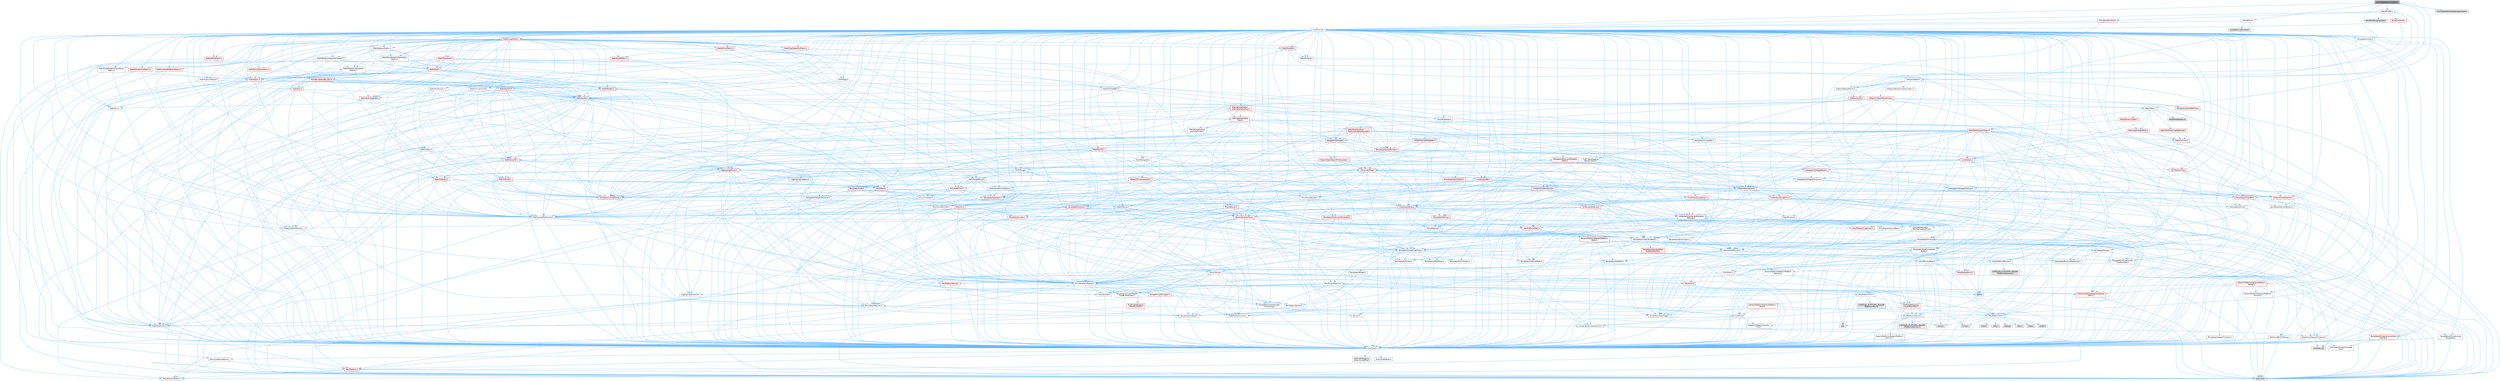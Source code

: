 digraph "AnimStateMachineTypes.h"
{
 // INTERACTIVE_SVG=YES
 // LATEX_PDF_SIZE
  bgcolor="transparent";
  edge [fontname=Helvetica,fontsize=10,labelfontname=Helvetica,labelfontsize=10];
  node [fontname=Helvetica,fontsize=10,shape=box,height=0.2,width=0.4];
  Node1 [id="Node000001",label="AnimStateMachineTypes.h",height=0.2,width=0.4,color="gray40", fillcolor="grey60", style="filled", fontcolor="black",tooltip=" "];
  Node1 -> Node2 [id="edge1_Node000001_Node000002",color="steelblue1",style="solid",tooltip=" "];
  Node2 [id="Node000002",label="CoreMinimal.h",height=0.2,width=0.4,color="grey40", fillcolor="white", style="filled",URL="$d7/d67/CoreMinimal_8h.html",tooltip=" "];
  Node2 -> Node3 [id="edge2_Node000002_Node000003",color="steelblue1",style="solid",tooltip=" "];
  Node3 [id="Node000003",label="CoreTypes.h",height=0.2,width=0.4,color="grey40", fillcolor="white", style="filled",URL="$dc/dec/CoreTypes_8h.html",tooltip=" "];
  Node3 -> Node4 [id="edge3_Node000003_Node000004",color="steelblue1",style="solid",tooltip=" "];
  Node4 [id="Node000004",label="HAL/Platform.h",height=0.2,width=0.4,color="red", fillcolor="#FFF0F0", style="filled",URL="$d9/dd0/Platform_8h.html",tooltip=" "];
  Node4 -> Node7 [id="edge4_Node000004_Node000007",color="steelblue1",style="solid",tooltip=" "];
  Node7 [id="Node000007",label="type_traits",height=0.2,width=0.4,color="grey60", fillcolor="#E0E0E0", style="filled",tooltip=" "];
  Node4 -> Node8 [id="edge5_Node000004_Node000008",color="steelblue1",style="solid",tooltip=" "];
  Node8 [id="Node000008",label="PreprocessorHelpers.h",height=0.2,width=0.4,color="grey40", fillcolor="white", style="filled",URL="$db/ddb/PreprocessorHelpers_8h.html",tooltip=" "];
  Node3 -> Node14 [id="edge6_Node000003_Node000014",color="steelblue1",style="solid",tooltip=" "];
  Node14 [id="Node000014",label="ProfilingDebugging\l/UMemoryDefines.h",height=0.2,width=0.4,color="grey40", fillcolor="white", style="filled",URL="$d2/da2/UMemoryDefines_8h.html",tooltip=" "];
  Node3 -> Node15 [id="edge7_Node000003_Node000015",color="steelblue1",style="solid",tooltip=" "];
  Node15 [id="Node000015",label="Misc/CoreMiscDefines.h",height=0.2,width=0.4,color="grey40", fillcolor="white", style="filled",URL="$da/d38/CoreMiscDefines_8h.html",tooltip=" "];
  Node15 -> Node4 [id="edge8_Node000015_Node000004",color="steelblue1",style="solid",tooltip=" "];
  Node15 -> Node8 [id="edge9_Node000015_Node000008",color="steelblue1",style="solid",tooltip=" "];
  Node3 -> Node16 [id="edge10_Node000003_Node000016",color="steelblue1",style="solid",tooltip=" "];
  Node16 [id="Node000016",label="Misc/CoreDefines.h",height=0.2,width=0.4,color="grey40", fillcolor="white", style="filled",URL="$d3/dd2/CoreDefines_8h.html",tooltip=" "];
  Node2 -> Node17 [id="edge11_Node000002_Node000017",color="steelblue1",style="solid",tooltip=" "];
  Node17 [id="Node000017",label="CoreFwd.h",height=0.2,width=0.4,color="grey40", fillcolor="white", style="filled",URL="$d1/d1e/CoreFwd_8h.html",tooltip=" "];
  Node17 -> Node3 [id="edge12_Node000017_Node000003",color="steelblue1",style="solid",tooltip=" "];
  Node17 -> Node18 [id="edge13_Node000017_Node000018",color="steelblue1",style="solid",tooltip=" "];
  Node18 [id="Node000018",label="Containers/ContainersFwd.h",height=0.2,width=0.4,color="grey40", fillcolor="white", style="filled",URL="$d4/d0a/ContainersFwd_8h.html",tooltip=" "];
  Node18 -> Node4 [id="edge14_Node000018_Node000004",color="steelblue1",style="solid",tooltip=" "];
  Node18 -> Node3 [id="edge15_Node000018_Node000003",color="steelblue1",style="solid",tooltip=" "];
  Node18 -> Node19 [id="edge16_Node000018_Node000019",color="steelblue1",style="solid",tooltip=" "];
  Node19 [id="Node000019",label="Traits/IsContiguousContainer.h",height=0.2,width=0.4,color="grey40", fillcolor="white", style="filled",URL="$d5/d3c/IsContiguousContainer_8h.html",tooltip=" "];
  Node19 -> Node3 [id="edge17_Node000019_Node000003",color="steelblue1",style="solid",tooltip=" "];
  Node19 -> Node20 [id="edge18_Node000019_Node000020",color="steelblue1",style="solid",tooltip=" "];
  Node20 [id="Node000020",label="Misc/StaticAssertComplete\lType.h",height=0.2,width=0.4,color="grey40", fillcolor="white", style="filled",URL="$d5/d4e/StaticAssertCompleteType_8h.html",tooltip=" "];
  Node19 -> Node21 [id="edge19_Node000019_Node000021",color="steelblue1",style="solid",tooltip=" "];
  Node21 [id="Node000021",label="initializer_list",height=0.2,width=0.4,color="grey60", fillcolor="#E0E0E0", style="filled",tooltip=" "];
  Node17 -> Node22 [id="edge20_Node000017_Node000022",color="steelblue1",style="solid",tooltip=" "];
  Node22 [id="Node000022",label="Math/MathFwd.h",height=0.2,width=0.4,color="grey40", fillcolor="white", style="filled",URL="$d2/d10/MathFwd_8h.html",tooltip=" "];
  Node22 -> Node4 [id="edge21_Node000022_Node000004",color="steelblue1",style="solid",tooltip=" "];
  Node17 -> Node23 [id="edge22_Node000017_Node000023",color="steelblue1",style="solid",tooltip=" "];
  Node23 [id="Node000023",label="UObject/UObjectHierarchy\lFwd.h",height=0.2,width=0.4,color="grey40", fillcolor="white", style="filled",URL="$d3/d13/UObjectHierarchyFwd_8h.html",tooltip=" "];
  Node2 -> Node23 [id="edge23_Node000002_Node000023",color="steelblue1",style="solid",tooltip=" "];
  Node2 -> Node18 [id="edge24_Node000002_Node000018",color="steelblue1",style="solid",tooltip=" "];
  Node2 -> Node24 [id="edge25_Node000002_Node000024",color="steelblue1",style="solid",tooltip=" "];
  Node24 [id="Node000024",label="Misc/VarArgs.h",height=0.2,width=0.4,color="grey40", fillcolor="white", style="filled",URL="$d5/d6f/VarArgs_8h.html",tooltip=" "];
  Node24 -> Node3 [id="edge26_Node000024_Node000003",color="steelblue1",style="solid",tooltip=" "];
  Node2 -> Node25 [id="edge27_Node000002_Node000025",color="steelblue1",style="solid",tooltip=" "];
  Node25 [id="Node000025",label="Logging/LogVerbosity.h",height=0.2,width=0.4,color="grey40", fillcolor="white", style="filled",URL="$d2/d8f/LogVerbosity_8h.html",tooltip=" "];
  Node25 -> Node3 [id="edge28_Node000025_Node000003",color="steelblue1",style="solid",tooltip=" "];
  Node2 -> Node26 [id="edge29_Node000002_Node000026",color="steelblue1",style="solid",tooltip=" "];
  Node26 [id="Node000026",label="Misc/OutputDevice.h",height=0.2,width=0.4,color="grey40", fillcolor="white", style="filled",URL="$d7/d32/OutputDevice_8h.html",tooltip=" "];
  Node26 -> Node17 [id="edge30_Node000026_Node000017",color="steelblue1",style="solid",tooltip=" "];
  Node26 -> Node3 [id="edge31_Node000026_Node000003",color="steelblue1",style="solid",tooltip=" "];
  Node26 -> Node25 [id="edge32_Node000026_Node000025",color="steelblue1",style="solid",tooltip=" "];
  Node26 -> Node24 [id="edge33_Node000026_Node000024",color="steelblue1",style="solid",tooltip=" "];
  Node26 -> Node27 [id="edge34_Node000026_Node000027",color="steelblue1",style="solid",tooltip=" "];
  Node27 [id="Node000027",label="Templates/IsArrayOrRefOf\lTypeByPredicate.h",height=0.2,width=0.4,color="grey40", fillcolor="white", style="filled",URL="$d6/da1/IsArrayOrRefOfTypeByPredicate_8h.html",tooltip=" "];
  Node27 -> Node3 [id="edge35_Node000027_Node000003",color="steelblue1",style="solid",tooltip=" "];
  Node26 -> Node28 [id="edge36_Node000026_Node000028",color="steelblue1",style="solid",tooltip=" "];
  Node28 [id="Node000028",label="Templates/IsValidVariadic\lFunctionArg.h",height=0.2,width=0.4,color="grey40", fillcolor="white", style="filled",URL="$d0/dc8/IsValidVariadicFunctionArg_8h.html",tooltip=" "];
  Node28 -> Node3 [id="edge37_Node000028_Node000003",color="steelblue1",style="solid",tooltip=" "];
  Node28 -> Node29 [id="edge38_Node000028_Node000029",color="steelblue1",style="solid",tooltip=" "];
  Node29 [id="Node000029",label="IsEnum.h",height=0.2,width=0.4,color="grey40", fillcolor="white", style="filled",URL="$d4/de5/IsEnum_8h.html",tooltip=" "];
  Node28 -> Node7 [id="edge39_Node000028_Node000007",color="steelblue1",style="solid",tooltip=" "];
  Node26 -> Node30 [id="edge40_Node000026_Node000030",color="steelblue1",style="solid",tooltip=" "];
  Node30 [id="Node000030",label="Traits/IsCharEncodingCompatible\lWith.h",height=0.2,width=0.4,color="red", fillcolor="#FFF0F0", style="filled",URL="$df/dd1/IsCharEncodingCompatibleWith_8h.html",tooltip=" "];
  Node30 -> Node7 [id="edge41_Node000030_Node000007",color="steelblue1",style="solid",tooltip=" "];
  Node2 -> Node32 [id="edge42_Node000002_Node000032",color="steelblue1",style="solid",tooltip=" "];
  Node32 [id="Node000032",label="HAL/PlatformCrt.h",height=0.2,width=0.4,color="grey40", fillcolor="white", style="filled",URL="$d8/d75/PlatformCrt_8h.html",tooltip=" "];
  Node32 -> Node33 [id="edge43_Node000032_Node000033",color="steelblue1",style="solid",tooltip=" "];
  Node33 [id="Node000033",label="new",height=0.2,width=0.4,color="grey60", fillcolor="#E0E0E0", style="filled",tooltip=" "];
  Node32 -> Node34 [id="edge44_Node000032_Node000034",color="steelblue1",style="solid",tooltip=" "];
  Node34 [id="Node000034",label="wchar.h",height=0.2,width=0.4,color="grey60", fillcolor="#E0E0E0", style="filled",tooltip=" "];
  Node32 -> Node35 [id="edge45_Node000032_Node000035",color="steelblue1",style="solid",tooltip=" "];
  Node35 [id="Node000035",label="stddef.h",height=0.2,width=0.4,color="grey60", fillcolor="#E0E0E0", style="filled",tooltip=" "];
  Node32 -> Node36 [id="edge46_Node000032_Node000036",color="steelblue1",style="solid",tooltip=" "];
  Node36 [id="Node000036",label="stdlib.h",height=0.2,width=0.4,color="grey60", fillcolor="#E0E0E0", style="filled",tooltip=" "];
  Node32 -> Node37 [id="edge47_Node000032_Node000037",color="steelblue1",style="solid",tooltip=" "];
  Node37 [id="Node000037",label="stdio.h",height=0.2,width=0.4,color="grey60", fillcolor="#E0E0E0", style="filled",tooltip=" "];
  Node32 -> Node38 [id="edge48_Node000032_Node000038",color="steelblue1",style="solid",tooltip=" "];
  Node38 [id="Node000038",label="stdarg.h",height=0.2,width=0.4,color="grey60", fillcolor="#E0E0E0", style="filled",tooltip=" "];
  Node32 -> Node39 [id="edge49_Node000032_Node000039",color="steelblue1",style="solid",tooltip=" "];
  Node39 [id="Node000039",label="math.h",height=0.2,width=0.4,color="grey60", fillcolor="#E0E0E0", style="filled",tooltip=" "];
  Node32 -> Node40 [id="edge50_Node000032_Node000040",color="steelblue1",style="solid",tooltip=" "];
  Node40 [id="Node000040",label="float.h",height=0.2,width=0.4,color="grey60", fillcolor="#E0E0E0", style="filled",tooltip=" "];
  Node32 -> Node41 [id="edge51_Node000032_Node000041",color="steelblue1",style="solid",tooltip=" "];
  Node41 [id="Node000041",label="string.h",height=0.2,width=0.4,color="grey60", fillcolor="#E0E0E0", style="filled",tooltip=" "];
  Node2 -> Node42 [id="edge52_Node000002_Node000042",color="steelblue1",style="solid",tooltip=" "];
  Node42 [id="Node000042",label="HAL/PlatformMisc.h",height=0.2,width=0.4,color="grey40", fillcolor="white", style="filled",URL="$d0/df5/PlatformMisc_8h.html",tooltip=" "];
  Node42 -> Node3 [id="edge53_Node000042_Node000003",color="steelblue1",style="solid",tooltip=" "];
  Node42 -> Node43 [id="edge54_Node000042_Node000043",color="steelblue1",style="solid",tooltip=" "];
  Node43 [id="Node000043",label="GenericPlatform/GenericPlatform\lMisc.h",height=0.2,width=0.4,color="red", fillcolor="#FFF0F0", style="filled",URL="$db/d9a/GenericPlatformMisc_8h.html",tooltip=" "];
  Node43 -> Node17 [id="edge55_Node000043_Node000017",color="steelblue1",style="solid",tooltip=" "];
  Node43 -> Node3 [id="edge56_Node000043_Node000003",color="steelblue1",style="solid",tooltip=" "];
  Node43 -> Node32 [id="edge57_Node000043_Node000032",color="steelblue1",style="solid",tooltip=" "];
  Node43 -> Node47 [id="edge58_Node000043_Node000047",color="steelblue1",style="solid",tooltip=" "];
  Node47 [id="Node000047",label="Math/NumericLimits.h",height=0.2,width=0.4,color="grey40", fillcolor="white", style="filled",URL="$df/d1b/NumericLimits_8h.html",tooltip=" "];
  Node47 -> Node3 [id="edge59_Node000047_Node000003",color="steelblue1",style="solid",tooltip=" "];
  Node43 -> Node49 [id="edge60_Node000043_Node000049",color="steelblue1",style="solid",tooltip=" "];
  Node49 [id="Node000049",label="Misc/EnumClassFlags.h",height=0.2,width=0.4,color="grey40", fillcolor="white", style="filled",URL="$d8/de7/EnumClassFlags_8h.html",tooltip=" "];
  Node42 -> Node52 [id="edge61_Node000042_Node000052",color="steelblue1",style="solid",tooltip=" "];
  Node52 [id="Node000052",label="COMPILED_PLATFORM_HEADER\l(PlatformMisc.h)",height=0.2,width=0.4,color="grey60", fillcolor="#E0E0E0", style="filled",tooltip=" "];
  Node42 -> Node53 [id="edge62_Node000042_Node000053",color="steelblue1",style="solid",tooltip=" "];
  Node53 [id="Node000053",label="ProfilingDebugging\l/CpuProfilerTrace.h",height=0.2,width=0.4,color="red", fillcolor="#FFF0F0", style="filled",URL="$da/dcb/CpuProfilerTrace_8h.html",tooltip=" "];
  Node53 -> Node3 [id="edge63_Node000053_Node000003",color="steelblue1",style="solid",tooltip=" "];
  Node53 -> Node18 [id="edge64_Node000053_Node000018",color="steelblue1",style="solid",tooltip=" "];
  Node53 -> Node54 [id="edge65_Node000053_Node000054",color="steelblue1",style="solid",tooltip=" "];
  Node54 [id="Node000054",label="HAL/PlatformAtomics.h",height=0.2,width=0.4,color="grey40", fillcolor="white", style="filled",URL="$d3/d36/PlatformAtomics_8h.html",tooltip=" "];
  Node54 -> Node3 [id="edge66_Node000054_Node000003",color="steelblue1",style="solid",tooltip=" "];
  Node54 -> Node55 [id="edge67_Node000054_Node000055",color="steelblue1",style="solid",tooltip=" "];
  Node55 [id="Node000055",label="GenericPlatform/GenericPlatform\lAtomics.h",height=0.2,width=0.4,color="grey40", fillcolor="white", style="filled",URL="$da/d72/GenericPlatformAtomics_8h.html",tooltip=" "];
  Node55 -> Node3 [id="edge68_Node000055_Node000003",color="steelblue1",style="solid",tooltip=" "];
  Node54 -> Node56 [id="edge69_Node000054_Node000056",color="steelblue1",style="solid",tooltip=" "];
  Node56 [id="Node000056",label="COMPILED_PLATFORM_HEADER\l(PlatformAtomics.h)",height=0.2,width=0.4,color="grey60", fillcolor="#E0E0E0", style="filled",tooltip=" "];
  Node53 -> Node8 [id="edge70_Node000053_Node000008",color="steelblue1",style="solid",tooltip=" "];
  Node2 -> Node61 [id="edge71_Node000002_Node000061",color="steelblue1",style="solid",tooltip=" "];
  Node61 [id="Node000061",label="Misc/AssertionMacros.h",height=0.2,width=0.4,color="grey40", fillcolor="white", style="filled",URL="$d0/dfa/AssertionMacros_8h.html",tooltip=" "];
  Node61 -> Node3 [id="edge72_Node000061_Node000003",color="steelblue1",style="solid",tooltip=" "];
  Node61 -> Node4 [id="edge73_Node000061_Node000004",color="steelblue1",style="solid",tooltip=" "];
  Node61 -> Node42 [id="edge74_Node000061_Node000042",color="steelblue1",style="solid",tooltip=" "];
  Node61 -> Node8 [id="edge75_Node000061_Node000008",color="steelblue1",style="solid",tooltip=" "];
  Node61 -> Node62 [id="edge76_Node000061_Node000062",color="steelblue1",style="solid",tooltip=" "];
  Node62 [id="Node000062",label="Templates/EnableIf.h",height=0.2,width=0.4,color="grey40", fillcolor="white", style="filled",URL="$d7/d60/EnableIf_8h.html",tooltip=" "];
  Node62 -> Node3 [id="edge77_Node000062_Node000003",color="steelblue1",style="solid",tooltip=" "];
  Node61 -> Node27 [id="edge78_Node000061_Node000027",color="steelblue1",style="solid",tooltip=" "];
  Node61 -> Node28 [id="edge79_Node000061_Node000028",color="steelblue1",style="solid",tooltip=" "];
  Node61 -> Node30 [id="edge80_Node000061_Node000030",color="steelblue1",style="solid",tooltip=" "];
  Node61 -> Node24 [id="edge81_Node000061_Node000024",color="steelblue1",style="solid",tooltip=" "];
  Node61 -> Node63 [id="edge82_Node000061_Node000063",color="steelblue1",style="solid",tooltip=" "];
  Node63 [id="Node000063",label="String/FormatStringSan.h",height=0.2,width=0.4,color="red", fillcolor="#FFF0F0", style="filled",URL="$d3/d8b/FormatStringSan_8h.html",tooltip=" "];
  Node63 -> Node7 [id="edge83_Node000063_Node000007",color="steelblue1",style="solid",tooltip=" "];
  Node63 -> Node3 [id="edge84_Node000063_Node000003",color="steelblue1",style="solid",tooltip=" "];
  Node63 -> Node64 [id="edge85_Node000063_Node000064",color="steelblue1",style="solid",tooltip=" "];
  Node64 [id="Node000064",label="Templates/Requires.h",height=0.2,width=0.4,color="grey40", fillcolor="white", style="filled",URL="$dc/d96/Requires_8h.html",tooltip=" "];
  Node64 -> Node62 [id="edge86_Node000064_Node000062",color="steelblue1",style="solid",tooltip=" "];
  Node64 -> Node7 [id="edge87_Node000064_Node000007",color="steelblue1",style="solid",tooltip=" "];
  Node63 -> Node65 [id="edge88_Node000063_Node000065",color="steelblue1",style="solid",tooltip=" "];
  Node65 [id="Node000065",label="Templates/Identity.h",height=0.2,width=0.4,color="grey40", fillcolor="white", style="filled",URL="$d0/dd5/Identity_8h.html",tooltip=" "];
  Node63 -> Node28 [id="edge89_Node000063_Node000028",color="steelblue1",style="solid",tooltip=" "];
  Node63 -> Node18 [id="edge90_Node000063_Node000018",color="steelblue1",style="solid",tooltip=" "];
  Node61 -> Node69 [id="edge91_Node000061_Node000069",color="steelblue1",style="solid",tooltip=" "];
  Node69 [id="Node000069",label="atomic",height=0.2,width=0.4,color="grey60", fillcolor="#E0E0E0", style="filled",tooltip=" "];
  Node2 -> Node70 [id="edge92_Node000002_Node000070",color="steelblue1",style="solid",tooltip=" "];
  Node70 [id="Node000070",label="Templates/IsPointer.h",height=0.2,width=0.4,color="grey40", fillcolor="white", style="filled",URL="$d7/d05/IsPointer_8h.html",tooltip=" "];
  Node70 -> Node3 [id="edge93_Node000070_Node000003",color="steelblue1",style="solid",tooltip=" "];
  Node2 -> Node71 [id="edge94_Node000002_Node000071",color="steelblue1",style="solid",tooltip=" "];
  Node71 [id="Node000071",label="HAL/PlatformMemory.h",height=0.2,width=0.4,color="grey40", fillcolor="white", style="filled",URL="$de/d68/PlatformMemory_8h.html",tooltip=" "];
  Node71 -> Node3 [id="edge95_Node000071_Node000003",color="steelblue1",style="solid",tooltip=" "];
  Node71 -> Node72 [id="edge96_Node000071_Node000072",color="steelblue1",style="solid",tooltip=" "];
  Node72 [id="Node000072",label="GenericPlatform/GenericPlatform\lMemory.h",height=0.2,width=0.4,color="grey40", fillcolor="white", style="filled",URL="$dd/d22/GenericPlatformMemory_8h.html",tooltip=" "];
  Node72 -> Node17 [id="edge97_Node000072_Node000017",color="steelblue1",style="solid",tooltip=" "];
  Node72 -> Node3 [id="edge98_Node000072_Node000003",color="steelblue1",style="solid",tooltip=" "];
  Node72 -> Node73 [id="edge99_Node000072_Node000073",color="steelblue1",style="solid",tooltip=" "];
  Node73 [id="Node000073",label="HAL/PlatformString.h",height=0.2,width=0.4,color="red", fillcolor="#FFF0F0", style="filled",URL="$db/db5/PlatformString_8h.html",tooltip=" "];
  Node73 -> Node3 [id="edge100_Node000073_Node000003",color="steelblue1",style="solid",tooltip=" "];
  Node72 -> Node41 [id="edge101_Node000072_Node000041",color="steelblue1",style="solid",tooltip=" "];
  Node72 -> Node34 [id="edge102_Node000072_Node000034",color="steelblue1",style="solid",tooltip=" "];
  Node71 -> Node75 [id="edge103_Node000071_Node000075",color="steelblue1",style="solid",tooltip=" "];
  Node75 [id="Node000075",label="COMPILED_PLATFORM_HEADER\l(PlatformMemory.h)",height=0.2,width=0.4,color="grey60", fillcolor="#E0E0E0", style="filled",tooltip=" "];
  Node2 -> Node54 [id="edge104_Node000002_Node000054",color="steelblue1",style="solid",tooltip=" "];
  Node2 -> Node76 [id="edge105_Node000002_Node000076",color="steelblue1",style="solid",tooltip=" "];
  Node76 [id="Node000076",label="Misc/Exec.h",height=0.2,width=0.4,color="grey40", fillcolor="white", style="filled",URL="$de/ddb/Exec_8h.html",tooltip=" "];
  Node76 -> Node3 [id="edge106_Node000076_Node000003",color="steelblue1",style="solid",tooltip=" "];
  Node76 -> Node61 [id="edge107_Node000076_Node000061",color="steelblue1",style="solid",tooltip=" "];
  Node2 -> Node77 [id="edge108_Node000002_Node000077",color="steelblue1",style="solid",tooltip=" "];
  Node77 [id="Node000077",label="HAL/MemoryBase.h",height=0.2,width=0.4,color="grey40", fillcolor="white", style="filled",URL="$d6/d9f/MemoryBase_8h.html",tooltip=" "];
  Node77 -> Node3 [id="edge109_Node000077_Node000003",color="steelblue1",style="solid",tooltip=" "];
  Node77 -> Node54 [id="edge110_Node000077_Node000054",color="steelblue1",style="solid",tooltip=" "];
  Node77 -> Node32 [id="edge111_Node000077_Node000032",color="steelblue1",style="solid",tooltip=" "];
  Node77 -> Node76 [id="edge112_Node000077_Node000076",color="steelblue1",style="solid",tooltip=" "];
  Node77 -> Node26 [id="edge113_Node000077_Node000026",color="steelblue1",style="solid",tooltip=" "];
  Node77 -> Node78 [id="edge114_Node000077_Node000078",color="steelblue1",style="solid",tooltip=" "];
  Node78 [id="Node000078",label="Templates/Atomic.h",height=0.2,width=0.4,color="red", fillcolor="#FFF0F0", style="filled",URL="$d3/d91/Atomic_8h.html",tooltip=" "];
  Node78 -> Node69 [id="edge115_Node000078_Node000069",color="steelblue1",style="solid",tooltip=" "];
  Node2 -> Node87 [id="edge116_Node000002_Node000087",color="steelblue1",style="solid",tooltip=" "];
  Node87 [id="Node000087",label="HAL/UnrealMemory.h",height=0.2,width=0.4,color="grey40", fillcolor="white", style="filled",URL="$d9/d96/UnrealMemory_8h.html",tooltip=" "];
  Node87 -> Node3 [id="edge117_Node000087_Node000003",color="steelblue1",style="solid",tooltip=" "];
  Node87 -> Node72 [id="edge118_Node000087_Node000072",color="steelblue1",style="solid",tooltip=" "];
  Node87 -> Node77 [id="edge119_Node000087_Node000077",color="steelblue1",style="solid",tooltip=" "];
  Node87 -> Node71 [id="edge120_Node000087_Node000071",color="steelblue1",style="solid",tooltip=" "];
  Node87 -> Node88 [id="edge121_Node000087_Node000088",color="steelblue1",style="solid",tooltip=" "];
  Node88 [id="Node000088",label="ProfilingDebugging\l/MemoryTrace.h",height=0.2,width=0.4,color="red", fillcolor="#FFF0F0", style="filled",URL="$da/dd7/MemoryTrace_8h.html",tooltip=" "];
  Node88 -> Node4 [id="edge122_Node000088_Node000004",color="steelblue1",style="solid",tooltip=" "];
  Node88 -> Node49 [id="edge123_Node000088_Node000049",color="steelblue1",style="solid",tooltip=" "];
  Node87 -> Node70 [id="edge124_Node000087_Node000070",color="steelblue1",style="solid",tooltip=" "];
  Node2 -> Node89 [id="edge125_Node000002_Node000089",color="steelblue1",style="solid",tooltip=" "];
  Node89 [id="Node000089",label="Templates/IsArithmetic.h",height=0.2,width=0.4,color="grey40", fillcolor="white", style="filled",URL="$d2/d5d/IsArithmetic_8h.html",tooltip=" "];
  Node89 -> Node3 [id="edge126_Node000089_Node000003",color="steelblue1",style="solid",tooltip=" "];
  Node2 -> Node83 [id="edge127_Node000002_Node000083",color="steelblue1",style="solid",tooltip=" "];
  Node83 [id="Node000083",label="Templates/AndOrNot.h",height=0.2,width=0.4,color="grey40", fillcolor="white", style="filled",URL="$db/d0a/AndOrNot_8h.html",tooltip=" "];
  Node83 -> Node3 [id="edge128_Node000083_Node000003",color="steelblue1",style="solid",tooltip=" "];
  Node2 -> Node90 [id="edge129_Node000002_Node000090",color="steelblue1",style="solid",tooltip=" "];
  Node90 [id="Node000090",label="Templates/IsPODType.h",height=0.2,width=0.4,color="grey40", fillcolor="white", style="filled",URL="$d7/db1/IsPODType_8h.html",tooltip=" "];
  Node90 -> Node3 [id="edge130_Node000090_Node000003",color="steelblue1",style="solid",tooltip=" "];
  Node2 -> Node91 [id="edge131_Node000002_Node000091",color="steelblue1",style="solid",tooltip=" "];
  Node91 [id="Node000091",label="Templates/IsUECoreType.h",height=0.2,width=0.4,color="grey40", fillcolor="white", style="filled",URL="$d1/db8/IsUECoreType_8h.html",tooltip=" "];
  Node91 -> Node3 [id="edge132_Node000091_Node000003",color="steelblue1",style="solid",tooltip=" "];
  Node91 -> Node7 [id="edge133_Node000091_Node000007",color="steelblue1",style="solid",tooltip=" "];
  Node2 -> Node84 [id="edge134_Node000002_Node000084",color="steelblue1",style="solid",tooltip=" "];
  Node84 [id="Node000084",label="Templates/IsTriviallyCopy\lConstructible.h",height=0.2,width=0.4,color="grey40", fillcolor="white", style="filled",URL="$d3/d78/IsTriviallyCopyConstructible_8h.html",tooltip=" "];
  Node84 -> Node3 [id="edge135_Node000084_Node000003",color="steelblue1",style="solid",tooltip=" "];
  Node84 -> Node7 [id="edge136_Node000084_Node000007",color="steelblue1",style="solid",tooltip=" "];
  Node2 -> Node92 [id="edge137_Node000002_Node000092",color="steelblue1",style="solid",tooltip=" "];
  Node92 [id="Node000092",label="Templates/UnrealTypeTraits.h",height=0.2,width=0.4,color="grey40", fillcolor="white", style="filled",URL="$d2/d2d/UnrealTypeTraits_8h.html",tooltip=" "];
  Node92 -> Node3 [id="edge138_Node000092_Node000003",color="steelblue1",style="solid",tooltip=" "];
  Node92 -> Node70 [id="edge139_Node000092_Node000070",color="steelblue1",style="solid",tooltip=" "];
  Node92 -> Node61 [id="edge140_Node000092_Node000061",color="steelblue1",style="solid",tooltip=" "];
  Node92 -> Node83 [id="edge141_Node000092_Node000083",color="steelblue1",style="solid",tooltip=" "];
  Node92 -> Node62 [id="edge142_Node000092_Node000062",color="steelblue1",style="solid",tooltip=" "];
  Node92 -> Node89 [id="edge143_Node000092_Node000089",color="steelblue1",style="solid",tooltip=" "];
  Node92 -> Node29 [id="edge144_Node000092_Node000029",color="steelblue1",style="solid",tooltip=" "];
  Node92 -> Node93 [id="edge145_Node000092_Node000093",color="steelblue1",style="solid",tooltip=" "];
  Node93 [id="Node000093",label="Templates/Models.h",height=0.2,width=0.4,color="grey40", fillcolor="white", style="filled",URL="$d3/d0c/Models_8h.html",tooltip=" "];
  Node93 -> Node65 [id="edge146_Node000093_Node000065",color="steelblue1",style="solid",tooltip=" "];
  Node92 -> Node90 [id="edge147_Node000092_Node000090",color="steelblue1",style="solid",tooltip=" "];
  Node92 -> Node91 [id="edge148_Node000092_Node000091",color="steelblue1",style="solid",tooltip=" "];
  Node92 -> Node84 [id="edge149_Node000092_Node000084",color="steelblue1",style="solid",tooltip=" "];
  Node2 -> Node62 [id="edge150_Node000002_Node000062",color="steelblue1",style="solid",tooltip=" "];
  Node2 -> Node94 [id="edge151_Node000002_Node000094",color="steelblue1",style="solid",tooltip=" "];
  Node94 [id="Node000094",label="Templates/RemoveReference.h",height=0.2,width=0.4,color="grey40", fillcolor="white", style="filled",URL="$da/dbe/RemoveReference_8h.html",tooltip=" "];
  Node94 -> Node3 [id="edge152_Node000094_Node000003",color="steelblue1",style="solid",tooltip=" "];
  Node2 -> Node95 [id="edge153_Node000002_Node000095",color="steelblue1",style="solid",tooltip=" "];
  Node95 [id="Node000095",label="Templates/IntegralConstant.h",height=0.2,width=0.4,color="grey40", fillcolor="white", style="filled",URL="$db/d1b/IntegralConstant_8h.html",tooltip=" "];
  Node95 -> Node3 [id="edge154_Node000095_Node000003",color="steelblue1",style="solid",tooltip=" "];
  Node2 -> Node96 [id="edge155_Node000002_Node000096",color="steelblue1",style="solid",tooltip=" "];
  Node96 [id="Node000096",label="Templates/IsClass.h",height=0.2,width=0.4,color="grey40", fillcolor="white", style="filled",URL="$db/dcb/IsClass_8h.html",tooltip=" "];
  Node96 -> Node3 [id="edge156_Node000096_Node000003",color="steelblue1",style="solid",tooltip=" "];
  Node2 -> Node97 [id="edge157_Node000002_Node000097",color="steelblue1",style="solid",tooltip=" "];
  Node97 [id="Node000097",label="Templates/TypeCompatible\lBytes.h",height=0.2,width=0.4,color="grey40", fillcolor="white", style="filled",URL="$df/d0a/TypeCompatibleBytes_8h.html",tooltip=" "];
  Node97 -> Node3 [id="edge158_Node000097_Node000003",color="steelblue1",style="solid",tooltip=" "];
  Node97 -> Node41 [id="edge159_Node000097_Node000041",color="steelblue1",style="solid",tooltip=" "];
  Node97 -> Node33 [id="edge160_Node000097_Node000033",color="steelblue1",style="solid",tooltip=" "];
  Node97 -> Node7 [id="edge161_Node000097_Node000007",color="steelblue1",style="solid",tooltip=" "];
  Node2 -> Node19 [id="edge162_Node000002_Node000019",color="steelblue1",style="solid",tooltip=" "];
  Node2 -> Node98 [id="edge163_Node000002_Node000098",color="steelblue1",style="solid",tooltip=" "];
  Node98 [id="Node000098",label="Templates/UnrealTemplate.h",height=0.2,width=0.4,color="grey40", fillcolor="white", style="filled",URL="$d4/d24/UnrealTemplate_8h.html",tooltip=" "];
  Node98 -> Node3 [id="edge164_Node000098_Node000003",color="steelblue1",style="solid",tooltip=" "];
  Node98 -> Node70 [id="edge165_Node000098_Node000070",color="steelblue1",style="solid",tooltip=" "];
  Node98 -> Node87 [id="edge166_Node000098_Node000087",color="steelblue1",style="solid",tooltip=" "];
  Node98 -> Node99 [id="edge167_Node000098_Node000099",color="steelblue1",style="solid",tooltip=" "];
  Node99 [id="Node000099",label="Templates/CopyQualifiers\lAndRefsFromTo.h",height=0.2,width=0.4,color="red", fillcolor="#FFF0F0", style="filled",URL="$d3/db3/CopyQualifiersAndRefsFromTo_8h.html",tooltip=" "];
  Node98 -> Node92 [id="edge168_Node000098_Node000092",color="steelblue1",style="solid",tooltip=" "];
  Node98 -> Node94 [id="edge169_Node000098_Node000094",color="steelblue1",style="solid",tooltip=" "];
  Node98 -> Node64 [id="edge170_Node000098_Node000064",color="steelblue1",style="solid",tooltip=" "];
  Node98 -> Node97 [id="edge171_Node000098_Node000097",color="steelblue1",style="solid",tooltip=" "];
  Node98 -> Node65 [id="edge172_Node000098_Node000065",color="steelblue1",style="solid",tooltip=" "];
  Node98 -> Node19 [id="edge173_Node000098_Node000019",color="steelblue1",style="solid",tooltip=" "];
  Node98 -> Node101 [id="edge174_Node000098_Node000101",color="steelblue1",style="solid",tooltip=" "];
  Node101 [id="Node000101",label="Traits/UseBitwiseSwap.h",height=0.2,width=0.4,color="grey40", fillcolor="white", style="filled",URL="$db/df3/UseBitwiseSwap_8h.html",tooltip=" "];
  Node101 -> Node3 [id="edge175_Node000101_Node000003",color="steelblue1",style="solid",tooltip=" "];
  Node101 -> Node7 [id="edge176_Node000101_Node000007",color="steelblue1",style="solid",tooltip=" "];
  Node98 -> Node7 [id="edge177_Node000098_Node000007",color="steelblue1",style="solid",tooltip=" "];
  Node2 -> Node47 [id="edge178_Node000002_Node000047",color="steelblue1",style="solid",tooltip=" "];
  Node2 -> Node102 [id="edge179_Node000002_Node000102",color="steelblue1",style="solid",tooltip=" "];
  Node102 [id="Node000102",label="HAL/PlatformMath.h",height=0.2,width=0.4,color="red", fillcolor="#FFF0F0", style="filled",URL="$dc/d53/PlatformMath_8h.html",tooltip=" "];
  Node102 -> Node3 [id="edge180_Node000102_Node000003",color="steelblue1",style="solid",tooltip=" "];
  Node102 -> Node103 [id="edge181_Node000102_Node000103",color="steelblue1",style="solid",tooltip=" "];
  Node103 [id="Node000103",label="GenericPlatform/GenericPlatform\lMath.h",height=0.2,width=0.4,color="red", fillcolor="#FFF0F0", style="filled",URL="$d5/d79/GenericPlatformMath_8h.html",tooltip=" "];
  Node103 -> Node3 [id="edge182_Node000103_Node000003",color="steelblue1",style="solid",tooltip=" "];
  Node103 -> Node18 [id="edge183_Node000103_Node000018",color="steelblue1",style="solid",tooltip=" "];
  Node103 -> Node32 [id="edge184_Node000103_Node000032",color="steelblue1",style="solid",tooltip=" "];
  Node103 -> Node83 [id="edge185_Node000103_Node000083",color="steelblue1",style="solid",tooltip=" "];
  Node103 -> Node104 [id="edge186_Node000103_Node000104",color="steelblue1",style="solid",tooltip=" "];
  Node104 [id="Node000104",label="Templates/Decay.h",height=0.2,width=0.4,color="grey40", fillcolor="white", style="filled",URL="$dd/d0f/Decay_8h.html",tooltip=" "];
  Node104 -> Node3 [id="edge187_Node000104_Node000003",color="steelblue1",style="solid",tooltip=" "];
  Node104 -> Node94 [id="edge188_Node000104_Node000094",color="steelblue1",style="solid",tooltip=" "];
  Node104 -> Node7 [id="edge189_Node000104_Node000007",color="steelblue1",style="solid",tooltip=" "];
  Node103 -> Node92 [id="edge190_Node000103_Node000092",color="steelblue1",style="solid",tooltip=" "];
  Node103 -> Node64 [id="edge191_Node000103_Node000064",color="steelblue1",style="solid",tooltip=" "];
  Node103 -> Node97 [id="edge192_Node000103_Node000097",color="steelblue1",style="solid",tooltip=" "];
  Node103 -> Node7 [id="edge193_Node000103_Node000007",color="steelblue1",style="solid",tooltip=" "];
  Node2 -> Node85 [id="edge194_Node000002_Node000085",color="steelblue1",style="solid",tooltip=" "];
  Node85 [id="Node000085",label="Templates/IsTriviallyCopy\lAssignable.h",height=0.2,width=0.4,color="grey40", fillcolor="white", style="filled",URL="$d2/df2/IsTriviallyCopyAssignable_8h.html",tooltip=" "];
  Node85 -> Node3 [id="edge195_Node000085_Node000003",color="steelblue1",style="solid",tooltip=" "];
  Node85 -> Node7 [id="edge196_Node000085_Node000007",color="steelblue1",style="solid",tooltip=" "];
  Node2 -> Node110 [id="edge197_Node000002_Node000110",color="steelblue1",style="solid",tooltip=" "];
  Node110 [id="Node000110",label="Templates/MemoryOps.h",height=0.2,width=0.4,color="grey40", fillcolor="white", style="filled",URL="$db/dea/MemoryOps_8h.html",tooltip=" "];
  Node110 -> Node3 [id="edge198_Node000110_Node000003",color="steelblue1",style="solid",tooltip=" "];
  Node110 -> Node87 [id="edge199_Node000110_Node000087",color="steelblue1",style="solid",tooltip=" "];
  Node110 -> Node85 [id="edge200_Node000110_Node000085",color="steelblue1",style="solid",tooltip=" "];
  Node110 -> Node84 [id="edge201_Node000110_Node000084",color="steelblue1",style="solid",tooltip=" "];
  Node110 -> Node64 [id="edge202_Node000110_Node000064",color="steelblue1",style="solid",tooltip=" "];
  Node110 -> Node92 [id="edge203_Node000110_Node000092",color="steelblue1",style="solid",tooltip=" "];
  Node110 -> Node101 [id="edge204_Node000110_Node000101",color="steelblue1",style="solid",tooltip=" "];
  Node110 -> Node33 [id="edge205_Node000110_Node000033",color="steelblue1",style="solid",tooltip=" "];
  Node110 -> Node7 [id="edge206_Node000110_Node000007",color="steelblue1",style="solid",tooltip=" "];
  Node2 -> Node111 [id="edge207_Node000002_Node000111",color="steelblue1",style="solid",tooltip=" "];
  Node111 [id="Node000111",label="Containers/ContainerAllocation\lPolicies.h",height=0.2,width=0.4,color="red", fillcolor="#FFF0F0", style="filled",URL="$d7/dff/ContainerAllocationPolicies_8h.html",tooltip=" "];
  Node111 -> Node3 [id="edge208_Node000111_Node000003",color="steelblue1",style="solid",tooltip=" "];
  Node111 -> Node111 [id="edge209_Node000111_Node000111",color="steelblue1",style="solid",tooltip=" "];
  Node111 -> Node102 [id="edge210_Node000111_Node000102",color="steelblue1",style="solid",tooltip=" "];
  Node111 -> Node87 [id="edge211_Node000111_Node000087",color="steelblue1",style="solid",tooltip=" "];
  Node111 -> Node47 [id="edge212_Node000111_Node000047",color="steelblue1",style="solid",tooltip=" "];
  Node111 -> Node61 [id="edge213_Node000111_Node000061",color="steelblue1",style="solid",tooltip=" "];
  Node111 -> Node110 [id="edge214_Node000111_Node000110",color="steelblue1",style="solid",tooltip=" "];
  Node111 -> Node97 [id="edge215_Node000111_Node000097",color="steelblue1",style="solid",tooltip=" "];
  Node111 -> Node7 [id="edge216_Node000111_Node000007",color="steelblue1",style="solid",tooltip=" "];
  Node2 -> Node114 [id="edge217_Node000002_Node000114",color="steelblue1",style="solid",tooltip=" "];
  Node114 [id="Node000114",label="Templates/IsEnumClass.h",height=0.2,width=0.4,color="grey40", fillcolor="white", style="filled",URL="$d7/d15/IsEnumClass_8h.html",tooltip=" "];
  Node114 -> Node3 [id="edge218_Node000114_Node000003",color="steelblue1",style="solid",tooltip=" "];
  Node114 -> Node83 [id="edge219_Node000114_Node000083",color="steelblue1",style="solid",tooltip=" "];
  Node2 -> Node115 [id="edge220_Node000002_Node000115",color="steelblue1",style="solid",tooltip=" "];
  Node115 [id="Node000115",label="HAL/PlatformProperties.h",height=0.2,width=0.4,color="red", fillcolor="#FFF0F0", style="filled",URL="$d9/db0/PlatformProperties_8h.html",tooltip=" "];
  Node115 -> Node3 [id="edge221_Node000115_Node000003",color="steelblue1",style="solid",tooltip=" "];
  Node2 -> Node118 [id="edge222_Node000002_Node000118",color="steelblue1",style="solid",tooltip=" "];
  Node118 [id="Node000118",label="Misc/EngineVersionBase.h",height=0.2,width=0.4,color="grey40", fillcolor="white", style="filled",URL="$d5/d2b/EngineVersionBase_8h.html",tooltip=" "];
  Node118 -> Node3 [id="edge223_Node000118_Node000003",color="steelblue1",style="solid",tooltip=" "];
  Node2 -> Node119 [id="edge224_Node000002_Node000119",color="steelblue1",style="solid",tooltip=" "];
  Node119 [id="Node000119",label="Internationalization\l/TextNamespaceFwd.h",height=0.2,width=0.4,color="grey40", fillcolor="white", style="filled",URL="$d8/d97/TextNamespaceFwd_8h.html",tooltip=" "];
  Node119 -> Node3 [id="edge225_Node000119_Node000003",color="steelblue1",style="solid",tooltip=" "];
  Node2 -> Node120 [id="edge226_Node000002_Node000120",color="steelblue1",style="solid",tooltip=" "];
  Node120 [id="Node000120",label="Serialization/Archive.h",height=0.2,width=0.4,color="red", fillcolor="#FFF0F0", style="filled",URL="$d7/d3b/Archive_8h.html",tooltip=" "];
  Node120 -> Node17 [id="edge227_Node000120_Node000017",color="steelblue1",style="solid",tooltip=" "];
  Node120 -> Node3 [id="edge228_Node000120_Node000003",color="steelblue1",style="solid",tooltip=" "];
  Node120 -> Node115 [id="edge229_Node000120_Node000115",color="steelblue1",style="solid",tooltip=" "];
  Node120 -> Node119 [id="edge230_Node000120_Node000119",color="steelblue1",style="solid",tooltip=" "];
  Node120 -> Node22 [id="edge231_Node000120_Node000022",color="steelblue1",style="solid",tooltip=" "];
  Node120 -> Node61 [id="edge232_Node000120_Node000061",color="steelblue1",style="solid",tooltip=" "];
  Node120 -> Node118 [id="edge233_Node000120_Node000118",color="steelblue1",style="solid",tooltip=" "];
  Node120 -> Node24 [id="edge234_Node000120_Node000024",color="steelblue1",style="solid",tooltip=" "];
  Node120 -> Node62 [id="edge235_Node000120_Node000062",color="steelblue1",style="solid",tooltip=" "];
  Node120 -> Node27 [id="edge236_Node000120_Node000027",color="steelblue1",style="solid",tooltip=" "];
  Node120 -> Node114 [id="edge237_Node000120_Node000114",color="steelblue1",style="solid",tooltip=" "];
  Node120 -> Node28 [id="edge238_Node000120_Node000028",color="steelblue1",style="solid",tooltip=" "];
  Node120 -> Node98 [id="edge239_Node000120_Node000098",color="steelblue1",style="solid",tooltip=" "];
  Node120 -> Node30 [id="edge240_Node000120_Node000030",color="steelblue1",style="solid",tooltip=" "];
  Node120 -> Node123 [id="edge241_Node000120_Node000123",color="steelblue1",style="solid",tooltip=" "];
  Node123 [id="Node000123",label="UObject/ObjectVersion.h",height=0.2,width=0.4,color="grey40", fillcolor="white", style="filled",URL="$da/d63/ObjectVersion_8h.html",tooltip=" "];
  Node123 -> Node3 [id="edge242_Node000123_Node000003",color="steelblue1",style="solid",tooltip=" "];
  Node2 -> Node124 [id="edge243_Node000002_Node000124",color="steelblue1",style="solid",tooltip=" "];
  Node124 [id="Node000124",label="Templates/Less.h",height=0.2,width=0.4,color="grey40", fillcolor="white", style="filled",URL="$de/dc8/Less_8h.html",tooltip=" "];
  Node124 -> Node3 [id="edge244_Node000124_Node000003",color="steelblue1",style="solid",tooltip=" "];
  Node124 -> Node98 [id="edge245_Node000124_Node000098",color="steelblue1",style="solid",tooltip=" "];
  Node2 -> Node125 [id="edge246_Node000002_Node000125",color="steelblue1",style="solid",tooltip=" "];
  Node125 [id="Node000125",label="Templates/Sorting.h",height=0.2,width=0.4,color="red", fillcolor="#FFF0F0", style="filled",URL="$d3/d9e/Sorting_8h.html",tooltip=" "];
  Node125 -> Node3 [id="edge247_Node000125_Node000003",color="steelblue1",style="solid",tooltip=" "];
  Node125 -> Node102 [id="edge248_Node000125_Node000102",color="steelblue1",style="solid",tooltip=" "];
  Node125 -> Node124 [id="edge249_Node000125_Node000124",color="steelblue1",style="solid",tooltip=" "];
  Node2 -> Node136 [id="edge250_Node000002_Node000136",color="steelblue1",style="solid",tooltip=" "];
  Node136 [id="Node000136",label="Misc/Char.h",height=0.2,width=0.4,color="red", fillcolor="#FFF0F0", style="filled",URL="$d0/d58/Char_8h.html",tooltip=" "];
  Node136 -> Node3 [id="edge251_Node000136_Node000003",color="steelblue1",style="solid",tooltip=" "];
  Node136 -> Node7 [id="edge252_Node000136_Node000007",color="steelblue1",style="solid",tooltip=" "];
  Node2 -> Node139 [id="edge253_Node000002_Node000139",color="steelblue1",style="solid",tooltip=" "];
  Node139 [id="Node000139",label="GenericPlatform/GenericPlatform\lStricmp.h",height=0.2,width=0.4,color="grey40", fillcolor="white", style="filled",URL="$d2/d86/GenericPlatformStricmp_8h.html",tooltip=" "];
  Node139 -> Node3 [id="edge254_Node000139_Node000003",color="steelblue1",style="solid",tooltip=" "];
  Node2 -> Node140 [id="edge255_Node000002_Node000140",color="steelblue1",style="solid",tooltip=" "];
  Node140 [id="Node000140",label="GenericPlatform/GenericPlatform\lString.h",height=0.2,width=0.4,color="red", fillcolor="#FFF0F0", style="filled",URL="$dd/d20/GenericPlatformString_8h.html",tooltip=" "];
  Node140 -> Node3 [id="edge256_Node000140_Node000003",color="steelblue1",style="solid",tooltip=" "];
  Node140 -> Node139 [id="edge257_Node000140_Node000139",color="steelblue1",style="solid",tooltip=" "];
  Node140 -> Node62 [id="edge258_Node000140_Node000062",color="steelblue1",style="solid",tooltip=" "];
  Node140 -> Node30 [id="edge259_Node000140_Node000030",color="steelblue1",style="solid",tooltip=" "];
  Node140 -> Node7 [id="edge260_Node000140_Node000007",color="steelblue1",style="solid",tooltip=" "];
  Node2 -> Node73 [id="edge261_Node000002_Node000073",color="steelblue1",style="solid",tooltip=" "];
  Node2 -> Node143 [id="edge262_Node000002_Node000143",color="steelblue1",style="solid",tooltip=" "];
  Node143 [id="Node000143",label="Misc/CString.h",height=0.2,width=0.4,color="grey40", fillcolor="white", style="filled",URL="$d2/d49/CString_8h.html",tooltip=" "];
  Node143 -> Node3 [id="edge263_Node000143_Node000003",color="steelblue1",style="solid",tooltip=" "];
  Node143 -> Node32 [id="edge264_Node000143_Node000032",color="steelblue1",style="solid",tooltip=" "];
  Node143 -> Node73 [id="edge265_Node000143_Node000073",color="steelblue1",style="solid",tooltip=" "];
  Node143 -> Node61 [id="edge266_Node000143_Node000061",color="steelblue1",style="solid",tooltip=" "];
  Node143 -> Node136 [id="edge267_Node000143_Node000136",color="steelblue1",style="solid",tooltip=" "];
  Node143 -> Node24 [id="edge268_Node000143_Node000024",color="steelblue1",style="solid",tooltip=" "];
  Node143 -> Node27 [id="edge269_Node000143_Node000027",color="steelblue1",style="solid",tooltip=" "];
  Node143 -> Node28 [id="edge270_Node000143_Node000028",color="steelblue1",style="solid",tooltip=" "];
  Node143 -> Node30 [id="edge271_Node000143_Node000030",color="steelblue1",style="solid",tooltip=" "];
  Node2 -> Node144 [id="edge272_Node000002_Node000144",color="steelblue1",style="solid",tooltip=" "];
  Node144 [id="Node000144",label="Misc/Crc.h",height=0.2,width=0.4,color="red", fillcolor="#FFF0F0", style="filled",URL="$d4/dd2/Crc_8h.html",tooltip=" "];
  Node144 -> Node3 [id="edge273_Node000144_Node000003",color="steelblue1",style="solid",tooltip=" "];
  Node144 -> Node73 [id="edge274_Node000144_Node000073",color="steelblue1",style="solid",tooltip=" "];
  Node144 -> Node61 [id="edge275_Node000144_Node000061",color="steelblue1",style="solid",tooltip=" "];
  Node144 -> Node143 [id="edge276_Node000144_Node000143",color="steelblue1",style="solid",tooltip=" "];
  Node144 -> Node136 [id="edge277_Node000144_Node000136",color="steelblue1",style="solid",tooltip=" "];
  Node144 -> Node92 [id="edge278_Node000144_Node000092",color="steelblue1",style="solid",tooltip=" "];
  Node2 -> Node135 [id="edge279_Node000002_Node000135",color="steelblue1",style="solid",tooltip=" "];
  Node135 [id="Node000135",label="Math/UnrealMathUtility.h",height=0.2,width=0.4,color="grey40", fillcolor="white", style="filled",URL="$db/db8/UnrealMathUtility_8h.html",tooltip=" "];
  Node135 -> Node3 [id="edge280_Node000135_Node000003",color="steelblue1",style="solid",tooltip=" "];
  Node135 -> Node61 [id="edge281_Node000135_Node000061",color="steelblue1",style="solid",tooltip=" "];
  Node135 -> Node102 [id="edge282_Node000135_Node000102",color="steelblue1",style="solid",tooltip=" "];
  Node135 -> Node22 [id="edge283_Node000135_Node000022",color="steelblue1",style="solid",tooltip=" "];
  Node135 -> Node65 [id="edge284_Node000135_Node000065",color="steelblue1",style="solid",tooltip=" "];
  Node135 -> Node64 [id="edge285_Node000135_Node000064",color="steelblue1",style="solid",tooltip=" "];
  Node2 -> Node145 [id="edge286_Node000002_Node000145",color="steelblue1",style="solid",tooltip=" "];
  Node145 [id="Node000145",label="Containers/UnrealString.h",height=0.2,width=0.4,color="red", fillcolor="#FFF0F0", style="filled",URL="$d5/dba/UnrealString_8h.html",tooltip=" "];
  Node2 -> Node149 [id="edge287_Node000002_Node000149",color="steelblue1",style="solid",tooltip=" "];
  Node149 [id="Node000149",label="Containers/Array.h",height=0.2,width=0.4,color="red", fillcolor="#FFF0F0", style="filled",URL="$df/dd0/Array_8h.html",tooltip=" "];
  Node149 -> Node3 [id="edge288_Node000149_Node000003",color="steelblue1",style="solid",tooltip=" "];
  Node149 -> Node61 [id="edge289_Node000149_Node000061",color="steelblue1",style="solid",tooltip=" "];
  Node149 -> Node87 [id="edge290_Node000149_Node000087",color="steelblue1",style="solid",tooltip=" "];
  Node149 -> Node92 [id="edge291_Node000149_Node000092",color="steelblue1",style="solid",tooltip=" "];
  Node149 -> Node98 [id="edge292_Node000149_Node000098",color="steelblue1",style="solid",tooltip=" "];
  Node149 -> Node111 [id="edge293_Node000149_Node000111",color="steelblue1",style="solid",tooltip=" "];
  Node149 -> Node120 [id="edge294_Node000149_Node000120",color="steelblue1",style="solid",tooltip=" "];
  Node149 -> Node128 [id="edge295_Node000149_Node000128",color="steelblue1",style="solid",tooltip=" "];
  Node128 [id="Node000128",label="Templates/Invoke.h",height=0.2,width=0.4,color="red", fillcolor="#FFF0F0", style="filled",URL="$d7/deb/Invoke_8h.html",tooltip=" "];
  Node128 -> Node3 [id="edge296_Node000128_Node000003",color="steelblue1",style="solid",tooltip=" "];
  Node128 -> Node98 [id="edge297_Node000128_Node000098",color="steelblue1",style="solid",tooltip=" "];
  Node128 -> Node7 [id="edge298_Node000128_Node000007",color="steelblue1",style="solid",tooltip=" "];
  Node149 -> Node124 [id="edge299_Node000149_Node000124",color="steelblue1",style="solid",tooltip=" "];
  Node149 -> Node64 [id="edge300_Node000149_Node000064",color="steelblue1",style="solid",tooltip=" "];
  Node149 -> Node125 [id="edge301_Node000149_Node000125",color="steelblue1",style="solid",tooltip=" "];
  Node149 -> Node172 [id="edge302_Node000149_Node000172",color="steelblue1",style="solid",tooltip=" "];
  Node172 [id="Node000172",label="Templates/AlignmentTemplates.h",height=0.2,width=0.4,color="red", fillcolor="#FFF0F0", style="filled",URL="$dd/d32/AlignmentTemplates_8h.html",tooltip=" "];
  Node172 -> Node3 [id="edge303_Node000172_Node000003",color="steelblue1",style="solid",tooltip=" "];
  Node172 -> Node70 [id="edge304_Node000172_Node000070",color="steelblue1",style="solid",tooltip=" "];
  Node149 -> Node7 [id="edge305_Node000149_Node000007",color="steelblue1",style="solid",tooltip=" "];
  Node2 -> Node173 [id="edge306_Node000002_Node000173",color="steelblue1",style="solid",tooltip=" "];
  Node173 [id="Node000173",label="Misc/FrameNumber.h",height=0.2,width=0.4,color="grey40", fillcolor="white", style="filled",URL="$dd/dbd/FrameNumber_8h.html",tooltip=" "];
  Node173 -> Node3 [id="edge307_Node000173_Node000003",color="steelblue1",style="solid",tooltip=" "];
  Node173 -> Node47 [id="edge308_Node000173_Node000047",color="steelblue1",style="solid",tooltip=" "];
  Node173 -> Node135 [id="edge309_Node000173_Node000135",color="steelblue1",style="solid",tooltip=" "];
  Node173 -> Node62 [id="edge310_Node000173_Node000062",color="steelblue1",style="solid",tooltip=" "];
  Node173 -> Node92 [id="edge311_Node000173_Node000092",color="steelblue1",style="solid",tooltip=" "];
  Node2 -> Node174 [id="edge312_Node000002_Node000174",color="steelblue1",style="solid",tooltip=" "];
  Node174 [id="Node000174",label="Misc/Timespan.h",height=0.2,width=0.4,color="grey40", fillcolor="white", style="filled",URL="$da/dd9/Timespan_8h.html",tooltip=" "];
  Node174 -> Node3 [id="edge313_Node000174_Node000003",color="steelblue1",style="solid",tooltip=" "];
  Node174 -> Node175 [id="edge314_Node000174_Node000175",color="steelblue1",style="solid",tooltip=" "];
  Node175 [id="Node000175",label="Math/Interval.h",height=0.2,width=0.4,color="grey40", fillcolor="white", style="filled",URL="$d1/d55/Interval_8h.html",tooltip=" "];
  Node175 -> Node3 [id="edge315_Node000175_Node000003",color="steelblue1",style="solid",tooltip=" "];
  Node175 -> Node89 [id="edge316_Node000175_Node000089",color="steelblue1",style="solid",tooltip=" "];
  Node175 -> Node92 [id="edge317_Node000175_Node000092",color="steelblue1",style="solid",tooltip=" "];
  Node175 -> Node47 [id="edge318_Node000175_Node000047",color="steelblue1",style="solid",tooltip=" "];
  Node175 -> Node135 [id="edge319_Node000175_Node000135",color="steelblue1",style="solid",tooltip=" "];
  Node174 -> Node135 [id="edge320_Node000174_Node000135",color="steelblue1",style="solid",tooltip=" "];
  Node174 -> Node61 [id="edge321_Node000174_Node000061",color="steelblue1",style="solid",tooltip=" "];
  Node2 -> Node176 [id="edge322_Node000002_Node000176",color="steelblue1",style="solid",tooltip=" "];
  Node176 [id="Node000176",label="Containers/StringConv.h",height=0.2,width=0.4,color="red", fillcolor="#FFF0F0", style="filled",URL="$d3/ddf/StringConv_8h.html",tooltip=" "];
  Node176 -> Node3 [id="edge323_Node000176_Node000003",color="steelblue1",style="solid",tooltip=" "];
  Node176 -> Node61 [id="edge324_Node000176_Node000061",color="steelblue1",style="solid",tooltip=" "];
  Node176 -> Node111 [id="edge325_Node000176_Node000111",color="steelblue1",style="solid",tooltip=" "];
  Node176 -> Node149 [id="edge326_Node000176_Node000149",color="steelblue1",style="solid",tooltip=" "];
  Node176 -> Node143 [id="edge327_Node000176_Node000143",color="steelblue1",style="solid",tooltip=" "];
  Node176 -> Node177 [id="edge328_Node000176_Node000177",color="steelblue1",style="solid",tooltip=" "];
  Node177 [id="Node000177",label="Templates/IsArray.h",height=0.2,width=0.4,color="grey40", fillcolor="white", style="filled",URL="$d8/d8d/IsArray_8h.html",tooltip=" "];
  Node177 -> Node3 [id="edge329_Node000177_Node000003",color="steelblue1",style="solid",tooltip=" "];
  Node176 -> Node98 [id="edge330_Node000176_Node000098",color="steelblue1",style="solid",tooltip=" "];
  Node176 -> Node92 [id="edge331_Node000176_Node000092",color="steelblue1",style="solid",tooltip=" "];
  Node176 -> Node30 [id="edge332_Node000176_Node000030",color="steelblue1",style="solid",tooltip=" "];
  Node176 -> Node19 [id="edge333_Node000176_Node000019",color="steelblue1",style="solid",tooltip=" "];
  Node176 -> Node7 [id="edge334_Node000176_Node000007",color="steelblue1",style="solid",tooltip=" "];
  Node2 -> Node178 [id="edge335_Node000002_Node000178",color="steelblue1",style="solid",tooltip=" "];
  Node178 [id="Node000178",label="UObject/UnrealNames.h",height=0.2,width=0.4,color="red", fillcolor="#FFF0F0", style="filled",URL="$d8/db1/UnrealNames_8h.html",tooltip=" "];
  Node178 -> Node3 [id="edge336_Node000178_Node000003",color="steelblue1",style="solid",tooltip=" "];
  Node2 -> Node180 [id="edge337_Node000002_Node000180",color="steelblue1",style="solid",tooltip=" "];
  Node180 [id="Node000180",label="UObject/NameTypes.h",height=0.2,width=0.4,color="red", fillcolor="#FFF0F0", style="filled",URL="$d6/d35/NameTypes_8h.html",tooltip=" "];
  Node180 -> Node3 [id="edge338_Node000180_Node000003",color="steelblue1",style="solid",tooltip=" "];
  Node180 -> Node61 [id="edge339_Node000180_Node000061",color="steelblue1",style="solid",tooltip=" "];
  Node180 -> Node87 [id="edge340_Node000180_Node000087",color="steelblue1",style="solid",tooltip=" "];
  Node180 -> Node92 [id="edge341_Node000180_Node000092",color="steelblue1",style="solid",tooltip=" "];
  Node180 -> Node98 [id="edge342_Node000180_Node000098",color="steelblue1",style="solid",tooltip=" "];
  Node180 -> Node145 [id="edge343_Node000180_Node000145",color="steelblue1",style="solid",tooltip=" "];
  Node180 -> Node176 [id="edge344_Node000180_Node000176",color="steelblue1",style="solid",tooltip=" "];
  Node180 -> Node178 [id="edge345_Node000180_Node000178",color="steelblue1",style="solid",tooltip=" "];
  Node180 -> Node78 [id="edge346_Node000180_Node000078",color="steelblue1",style="solid",tooltip=" "];
  Node2 -> Node188 [id="edge347_Node000002_Node000188",color="steelblue1",style="solid",tooltip=" "];
  Node188 [id="Node000188",label="Misc/Parse.h",height=0.2,width=0.4,color="red", fillcolor="#FFF0F0", style="filled",URL="$dc/d71/Parse_8h.html",tooltip=" "];
  Node188 -> Node145 [id="edge348_Node000188_Node000145",color="steelblue1",style="solid",tooltip=" "];
  Node188 -> Node3 [id="edge349_Node000188_Node000003",color="steelblue1",style="solid",tooltip=" "];
  Node188 -> Node32 [id="edge350_Node000188_Node000032",color="steelblue1",style="solid",tooltip=" "];
  Node188 -> Node49 [id="edge351_Node000188_Node000049",color="steelblue1",style="solid",tooltip=" "];
  Node188 -> Node189 [id="edge352_Node000188_Node000189",color="steelblue1",style="solid",tooltip=" "];
  Node189 [id="Node000189",label="Templates/Function.h",height=0.2,width=0.4,color="red", fillcolor="#FFF0F0", style="filled",URL="$df/df5/Function_8h.html",tooltip=" "];
  Node189 -> Node3 [id="edge353_Node000189_Node000003",color="steelblue1",style="solid",tooltip=" "];
  Node189 -> Node61 [id="edge354_Node000189_Node000061",color="steelblue1",style="solid",tooltip=" "];
  Node189 -> Node87 [id="edge355_Node000189_Node000087",color="steelblue1",style="solid",tooltip=" "];
  Node189 -> Node92 [id="edge356_Node000189_Node000092",color="steelblue1",style="solid",tooltip=" "];
  Node189 -> Node128 [id="edge357_Node000189_Node000128",color="steelblue1",style="solid",tooltip=" "];
  Node189 -> Node98 [id="edge358_Node000189_Node000098",color="steelblue1",style="solid",tooltip=" "];
  Node189 -> Node64 [id="edge359_Node000189_Node000064",color="steelblue1",style="solid",tooltip=" "];
  Node189 -> Node135 [id="edge360_Node000189_Node000135",color="steelblue1",style="solid",tooltip=" "];
  Node189 -> Node33 [id="edge361_Node000189_Node000033",color="steelblue1",style="solid",tooltip=" "];
  Node189 -> Node7 [id="edge362_Node000189_Node000007",color="steelblue1",style="solid",tooltip=" "];
  Node2 -> Node172 [id="edge363_Node000002_Node000172",color="steelblue1",style="solid",tooltip=" "];
  Node2 -> Node191 [id="edge364_Node000002_Node000191",color="steelblue1",style="solid",tooltip=" "];
  Node191 [id="Node000191",label="Misc/StructBuilder.h",height=0.2,width=0.4,color="grey40", fillcolor="white", style="filled",URL="$d9/db3/StructBuilder_8h.html",tooltip=" "];
  Node191 -> Node3 [id="edge365_Node000191_Node000003",color="steelblue1",style="solid",tooltip=" "];
  Node191 -> Node135 [id="edge366_Node000191_Node000135",color="steelblue1",style="solid",tooltip=" "];
  Node191 -> Node172 [id="edge367_Node000191_Node000172",color="steelblue1",style="solid",tooltip=" "];
  Node2 -> Node104 [id="edge368_Node000002_Node000104",color="steelblue1",style="solid",tooltip=" "];
  Node2 -> Node192 [id="edge369_Node000002_Node000192",color="steelblue1",style="solid",tooltip=" "];
  Node192 [id="Node000192",label="Templates/PointerIsConvertible\lFromTo.h",height=0.2,width=0.4,color="red", fillcolor="#FFF0F0", style="filled",URL="$d6/d65/PointerIsConvertibleFromTo_8h.html",tooltip=" "];
  Node192 -> Node3 [id="edge370_Node000192_Node000003",color="steelblue1",style="solid",tooltip=" "];
  Node192 -> Node20 [id="edge371_Node000192_Node000020",color="steelblue1",style="solid",tooltip=" "];
  Node192 -> Node7 [id="edge372_Node000192_Node000007",color="steelblue1",style="solid",tooltip=" "];
  Node2 -> Node128 [id="edge373_Node000002_Node000128",color="steelblue1",style="solid",tooltip=" "];
  Node2 -> Node189 [id="edge374_Node000002_Node000189",color="steelblue1",style="solid",tooltip=" "];
  Node2 -> Node161 [id="edge375_Node000002_Node000161",color="steelblue1",style="solid",tooltip=" "];
  Node161 [id="Node000161",label="Templates/TypeHash.h",height=0.2,width=0.4,color="red", fillcolor="#FFF0F0", style="filled",URL="$d1/d62/TypeHash_8h.html",tooltip=" "];
  Node161 -> Node3 [id="edge376_Node000161_Node000003",color="steelblue1",style="solid",tooltip=" "];
  Node161 -> Node64 [id="edge377_Node000161_Node000064",color="steelblue1",style="solid",tooltip=" "];
  Node161 -> Node144 [id="edge378_Node000161_Node000144",color="steelblue1",style="solid",tooltip=" "];
  Node161 -> Node7 [id="edge379_Node000161_Node000007",color="steelblue1",style="solid",tooltip=" "];
  Node2 -> Node193 [id="edge380_Node000002_Node000193",color="steelblue1",style="solid",tooltip=" "];
  Node193 [id="Node000193",label="Containers/ScriptArray.h",height=0.2,width=0.4,color="red", fillcolor="#FFF0F0", style="filled",URL="$dc/daf/ScriptArray_8h.html",tooltip=" "];
  Node193 -> Node3 [id="edge381_Node000193_Node000003",color="steelblue1",style="solid",tooltip=" "];
  Node193 -> Node61 [id="edge382_Node000193_Node000061",color="steelblue1",style="solid",tooltip=" "];
  Node193 -> Node87 [id="edge383_Node000193_Node000087",color="steelblue1",style="solid",tooltip=" "];
  Node193 -> Node111 [id="edge384_Node000193_Node000111",color="steelblue1",style="solid",tooltip=" "];
  Node193 -> Node149 [id="edge385_Node000193_Node000149",color="steelblue1",style="solid",tooltip=" "];
  Node193 -> Node21 [id="edge386_Node000193_Node000021",color="steelblue1",style="solid",tooltip=" "];
  Node2 -> Node194 [id="edge387_Node000002_Node000194",color="steelblue1",style="solid",tooltip=" "];
  Node194 [id="Node000194",label="Containers/BitArray.h",height=0.2,width=0.4,color="red", fillcolor="#FFF0F0", style="filled",URL="$d1/de4/BitArray_8h.html",tooltip=" "];
  Node194 -> Node111 [id="edge388_Node000194_Node000111",color="steelblue1",style="solid",tooltip=" "];
  Node194 -> Node3 [id="edge389_Node000194_Node000003",color="steelblue1",style="solid",tooltip=" "];
  Node194 -> Node54 [id="edge390_Node000194_Node000054",color="steelblue1",style="solid",tooltip=" "];
  Node194 -> Node87 [id="edge391_Node000194_Node000087",color="steelblue1",style="solid",tooltip=" "];
  Node194 -> Node135 [id="edge392_Node000194_Node000135",color="steelblue1",style="solid",tooltip=" "];
  Node194 -> Node61 [id="edge393_Node000194_Node000061",color="steelblue1",style="solid",tooltip=" "];
  Node194 -> Node49 [id="edge394_Node000194_Node000049",color="steelblue1",style="solid",tooltip=" "];
  Node194 -> Node120 [id="edge395_Node000194_Node000120",color="steelblue1",style="solid",tooltip=" "];
  Node194 -> Node62 [id="edge396_Node000194_Node000062",color="steelblue1",style="solid",tooltip=" "];
  Node194 -> Node128 [id="edge397_Node000194_Node000128",color="steelblue1",style="solid",tooltip=" "];
  Node194 -> Node98 [id="edge398_Node000194_Node000098",color="steelblue1",style="solid",tooltip=" "];
  Node194 -> Node92 [id="edge399_Node000194_Node000092",color="steelblue1",style="solid",tooltip=" "];
  Node2 -> Node195 [id="edge400_Node000002_Node000195",color="steelblue1",style="solid",tooltip=" "];
  Node195 [id="Node000195",label="Containers/SparseArray.h",height=0.2,width=0.4,color="red", fillcolor="#FFF0F0", style="filled",URL="$d5/dbf/SparseArray_8h.html",tooltip=" "];
  Node195 -> Node3 [id="edge401_Node000195_Node000003",color="steelblue1",style="solid",tooltip=" "];
  Node195 -> Node61 [id="edge402_Node000195_Node000061",color="steelblue1",style="solid",tooltip=" "];
  Node195 -> Node87 [id="edge403_Node000195_Node000087",color="steelblue1",style="solid",tooltip=" "];
  Node195 -> Node92 [id="edge404_Node000195_Node000092",color="steelblue1",style="solid",tooltip=" "];
  Node195 -> Node98 [id="edge405_Node000195_Node000098",color="steelblue1",style="solid",tooltip=" "];
  Node195 -> Node111 [id="edge406_Node000195_Node000111",color="steelblue1",style="solid",tooltip=" "];
  Node195 -> Node124 [id="edge407_Node000195_Node000124",color="steelblue1",style="solid",tooltip=" "];
  Node195 -> Node149 [id="edge408_Node000195_Node000149",color="steelblue1",style="solid",tooltip=" "];
  Node195 -> Node135 [id="edge409_Node000195_Node000135",color="steelblue1",style="solid",tooltip=" "];
  Node195 -> Node193 [id="edge410_Node000195_Node000193",color="steelblue1",style="solid",tooltip=" "];
  Node195 -> Node194 [id="edge411_Node000195_Node000194",color="steelblue1",style="solid",tooltip=" "];
  Node195 -> Node145 [id="edge412_Node000195_Node000145",color="steelblue1",style="solid",tooltip=" "];
  Node2 -> Node211 [id="edge413_Node000002_Node000211",color="steelblue1",style="solid",tooltip=" "];
  Node211 [id="Node000211",label="Containers/Set.h",height=0.2,width=0.4,color="red", fillcolor="#FFF0F0", style="filled",URL="$d4/d45/Set_8h.html",tooltip=" "];
  Node211 -> Node111 [id="edge414_Node000211_Node000111",color="steelblue1",style="solid",tooltip=" "];
  Node211 -> Node195 [id="edge415_Node000211_Node000195",color="steelblue1",style="solid",tooltip=" "];
  Node211 -> Node18 [id="edge416_Node000211_Node000018",color="steelblue1",style="solid",tooltip=" "];
  Node211 -> Node135 [id="edge417_Node000211_Node000135",color="steelblue1",style="solid",tooltip=" "];
  Node211 -> Node61 [id="edge418_Node000211_Node000061",color="steelblue1",style="solid",tooltip=" "];
  Node211 -> Node191 [id="edge419_Node000211_Node000191",color="steelblue1",style="solid",tooltip=" "];
  Node211 -> Node189 [id="edge420_Node000211_Node000189",color="steelblue1",style="solid",tooltip=" "];
  Node211 -> Node125 [id="edge421_Node000211_Node000125",color="steelblue1",style="solid",tooltip=" "];
  Node211 -> Node161 [id="edge422_Node000211_Node000161",color="steelblue1",style="solid",tooltip=" "];
  Node211 -> Node98 [id="edge423_Node000211_Node000098",color="steelblue1",style="solid",tooltip=" "];
  Node211 -> Node21 [id="edge424_Node000211_Node000021",color="steelblue1",style="solid",tooltip=" "];
  Node211 -> Node7 [id="edge425_Node000211_Node000007",color="steelblue1",style="solid",tooltip=" "];
  Node2 -> Node214 [id="edge426_Node000002_Node000214",color="steelblue1",style="solid",tooltip=" "];
  Node214 [id="Node000214",label="Algo/Reverse.h",height=0.2,width=0.4,color="grey40", fillcolor="white", style="filled",URL="$d5/d93/Reverse_8h.html",tooltip=" "];
  Node214 -> Node3 [id="edge427_Node000214_Node000003",color="steelblue1",style="solid",tooltip=" "];
  Node214 -> Node98 [id="edge428_Node000214_Node000098",color="steelblue1",style="solid",tooltip=" "];
  Node2 -> Node215 [id="edge429_Node000002_Node000215",color="steelblue1",style="solid",tooltip=" "];
  Node215 [id="Node000215",label="Containers/Map.h",height=0.2,width=0.4,color="red", fillcolor="#FFF0F0", style="filled",URL="$df/d79/Map_8h.html",tooltip=" "];
  Node215 -> Node3 [id="edge430_Node000215_Node000003",color="steelblue1",style="solid",tooltip=" "];
  Node215 -> Node214 [id="edge431_Node000215_Node000214",color="steelblue1",style="solid",tooltip=" "];
  Node215 -> Node211 [id="edge432_Node000215_Node000211",color="steelblue1",style="solid",tooltip=" "];
  Node215 -> Node145 [id="edge433_Node000215_Node000145",color="steelblue1",style="solid",tooltip=" "];
  Node215 -> Node61 [id="edge434_Node000215_Node000061",color="steelblue1",style="solid",tooltip=" "];
  Node215 -> Node191 [id="edge435_Node000215_Node000191",color="steelblue1",style="solid",tooltip=" "];
  Node215 -> Node189 [id="edge436_Node000215_Node000189",color="steelblue1",style="solid",tooltip=" "];
  Node215 -> Node125 [id="edge437_Node000215_Node000125",color="steelblue1",style="solid",tooltip=" "];
  Node215 -> Node216 [id="edge438_Node000215_Node000216",color="steelblue1",style="solid",tooltip=" "];
  Node216 [id="Node000216",label="Templates/Tuple.h",height=0.2,width=0.4,color="red", fillcolor="#FFF0F0", style="filled",URL="$d2/d4f/Tuple_8h.html",tooltip=" "];
  Node216 -> Node3 [id="edge439_Node000216_Node000003",color="steelblue1",style="solid",tooltip=" "];
  Node216 -> Node98 [id="edge440_Node000216_Node000098",color="steelblue1",style="solid",tooltip=" "];
  Node216 -> Node217 [id="edge441_Node000216_Node000217",color="steelblue1",style="solid",tooltip=" "];
  Node217 [id="Node000217",label="Delegates/IntegerSequence.h",height=0.2,width=0.4,color="grey40", fillcolor="white", style="filled",URL="$d2/dcc/IntegerSequence_8h.html",tooltip=" "];
  Node217 -> Node3 [id="edge442_Node000217_Node000003",color="steelblue1",style="solid",tooltip=" "];
  Node216 -> Node128 [id="edge443_Node000216_Node000128",color="steelblue1",style="solid",tooltip=" "];
  Node216 -> Node64 [id="edge444_Node000216_Node000064",color="steelblue1",style="solid",tooltip=" "];
  Node216 -> Node161 [id="edge445_Node000216_Node000161",color="steelblue1",style="solid",tooltip=" "];
  Node216 -> Node7 [id="edge446_Node000216_Node000007",color="steelblue1",style="solid",tooltip=" "];
  Node215 -> Node98 [id="edge447_Node000215_Node000098",color="steelblue1",style="solid",tooltip=" "];
  Node215 -> Node92 [id="edge448_Node000215_Node000092",color="steelblue1",style="solid",tooltip=" "];
  Node215 -> Node7 [id="edge449_Node000215_Node000007",color="steelblue1",style="solid",tooltip=" "];
  Node2 -> Node219 [id="edge450_Node000002_Node000219",color="steelblue1",style="solid",tooltip=" "];
  Node219 [id="Node000219",label="Math/IntPoint.h",height=0.2,width=0.4,color="red", fillcolor="#FFF0F0", style="filled",URL="$d3/df7/IntPoint_8h.html",tooltip=" "];
  Node219 -> Node3 [id="edge451_Node000219_Node000003",color="steelblue1",style="solid",tooltip=" "];
  Node219 -> Node61 [id="edge452_Node000219_Node000061",color="steelblue1",style="solid",tooltip=" "];
  Node219 -> Node188 [id="edge453_Node000219_Node000188",color="steelblue1",style="solid",tooltip=" "];
  Node219 -> Node22 [id="edge454_Node000219_Node000022",color="steelblue1",style="solid",tooltip=" "];
  Node219 -> Node135 [id="edge455_Node000219_Node000135",color="steelblue1",style="solid",tooltip=" "];
  Node219 -> Node145 [id="edge456_Node000219_Node000145",color="steelblue1",style="solid",tooltip=" "];
  Node219 -> Node161 [id="edge457_Node000219_Node000161",color="steelblue1",style="solid",tooltip=" "];
  Node2 -> Node221 [id="edge458_Node000002_Node000221",color="steelblue1",style="solid",tooltip=" "];
  Node221 [id="Node000221",label="Math/IntVector.h",height=0.2,width=0.4,color="red", fillcolor="#FFF0F0", style="filled",URL="$d7/d44/IntVector_8h.html",tooltip=" "];
  Node221 -> Node3 [id="edge459_Node000221_Node000003",color="steelblue1",style="solid",tooltip=" "];
  Node221 -> Node144 [id="edge460_Node000221_Node000144",color="steelblue1",style="solid",tooltip=" "];
  Node221 -> Node188 [id="edge461_Node000221_Node000188",color="steelblue1",style="solid",tooltip=" "];
  Node221 -> Node22 [id="edge462_Node000221_Node000022",color="steelblue1",style="solid",tooltip=" "];
  Node221 -> Node135 [id="edge463_Node000221_Node000135",color="steelblue1",style="solid",tooltip=" "];
  Node221 -> Node145 [id="edge464_Node000221_Node000145",color="steelblue1",style="solid",tooltip=" "];
  Node2 -> Node222 [id="edge465_Node000002_Node000222",color="steelblue1",style="solid",tooltip=" "];
  Node222 [id="Node000222",label="Logging/LogCategory.h",height=0.2,width=0.4,color="grey40", fillcolor="white", style="filled",URL="$d9/d36/LogCategory_8h.html",tooltip=" "];
  Node222 -> Node3 [id="edge466_Node000222_Node000003",color="steelblue1",style="solid",tooltip=" "];
  Node222 -> Node25 [id="edge467_Node000222_Node000025",color="steelblue1",style="solid",tooltip=" "];
  Node222 -> Node180 [id="edge468_Node000222_Node000180",color="steelblue1",style="solid",tooltip=" "];
  Node2 -> Node223 [id="edge469_Node000002_Node000223",color="steelblue1",style="solid",tooltip=" "];
  Node223 [id="Node000223",label="Logging/LogMacros.h",height=0.2,width=0.4,color="red", fillcolor="#FFF0F0", style="filled",URL="$d0/d16/LogMacros_8h.html",tooltip=" "];
  Node223 -> Node145 [id="edge470_Node000223_Node000145",color="steelblue1",style="solid",tooltip=" "];
  Node223 -> Node3 [id="edge471_Node000223_Node000003",color="steelblue1",style="solid",tooltip=" "];
  Node223 -> Node8 [id="edge472_Node000223_Node000008",color="steelblue1",style="solid",tooltip=" "];
  Node223 -> Node222 [id="edge473_Node000223_Node000222",color="steelblue1",style="solid",tooltip=" "];
  Node223 -> Node25 [id="edge474_Node000223_Node000025",color="steelblue1",style="solid",tooltip=" "];
  Node223 -> Node61 [id="edge475_Node000223_Node000061",color="steelblue1",style="solid",tooltip=" "];
  Node223 -> Node24 [id="edge476_Node000223_Node000024",color="steelblue1",style="solid",tooltip=" "];
  Node223 -> Node63 [id="edge477_Node000223_Node000063",color="steelblue1",style="solid",tooltip=" "];
  Node223 -> Node62 [id="edge478_Node000223_Node000062",color="steelblue1",style="solid",tooltip=" "];
  Node223 -> Node27 [id="edge479_Node000223_Node000027",color="steelblue1",style="solid",tooltip=" "];
  Node223 -> Node28 [id="edge480_Node000223_Node000028",color="steelblue1",style="solid",tooltip=" "];
  Node223 -> Node30 [id="edge481_Node000223_Node000030",color="steelblue1",style="solid",tooltip=" "];
  Node223 -> Node7 [id="edge482_Node000223_Node000007",color="steelblue1",style="solid",tooltip=" "];
  Node2 -> Node226 [id="edge483_Node000002_Node000226",color="steelblue1",style="solid",tooltip=" "];
  Node226 [id="Node000226",label="Math/Vector2D.h",height=0.2,width=0.4,color="red", fillcolor="#FFF0F0", style="filled",URL="$d3/db0/Vector2D_8h.html",tooltip=" "];
  Node226 -> Node3 [id="edge484_Node000226_Node000003",color="steelblue1",style="solid",tooltip=" "];
  Node226 -> Node22 [id="edge485_Node000226_Node000022",color="steelblue1",style="solid",tooltip=" "];
  Node226 -> Node61 [id="edge486_Node000226_Node000061",color="steelblue1",style="solid",tooltip=" "];
  Node226 -> Node144 [id="edge487_Node000226_Node000144",color="steelblue1",style="solid",tooltip=" "];
  Node226 -> Node135 [id="edge488_Node000226_Node000135",color="steelblue1",style="solid",tooltip=" "];
  Node226 -> Node145 [id="edge489_Node000226_Node000145",color="steelblue1",style="solid",tooltip=" "];
  Node226 -> Node188 [id="edge490_Node000226_Node000188",color="steelblue1",style="solid",tooltip=" "];
  Node226 -> Node219 [id="edge491_Node000226_Node000219",color="steelblue1",style="solid",tooltip=" "];
  Node226 -> Node223 [id="edge492_Node000226_Node000223",color="steelblue1",style="solid",tooltip=" "];
  Node226 -> Node7 [id="edge493_Node000226_Node000007",color="steelblue1",style="solid",tooltip=" "];
  Node2 -> Node230 [id="edge494_Node000002_Node000230",color="steelblue1",style="solid",tooltip=" "];
  Node230 [id="Node000230",label="Math/IntRect.h",height=0.2,width=0.4,color="grey40", fillcolor="white", style="filled",URL="$d7/d53/IntRect_8h.html",tooltip=" "];
  Node230 -> Node3 [id="edge495_Node000230_Node000003",color="steelblue1",style="solid",tooltip=" "];
  Node230 -> Node22 [id="edge496_Node000230_Node000022",color="steelblue1",style="solid",tooltip=" "];
  Node230 -> Node135 [id="edge497_Node000230_Node000135",color="steelblue1",style="solid",tooltip=" "];
  Node230 -> Node145 [id="edge498_Node000230_Node000145",color="steelblue1",style="solid",tooltip=" "];
  Node230 -> Node219 [id="edge499_Node000230_Node000219",color="steelblue1",style="solid",tooltip=" "];
  Node230 -> Node226 [id="edge500_Node000230_Node000226",color="steelblue1",style="solid",tooltip=" "];
  Node2 -> Node231 [id="edge501_Node000002_Node000231",color="steelblue1",style="solid",tooltip=" "];
  Node231 [id="Node000231",label="Misc/ByteSwap.h",height=0.2,width=0.4,color="grey40", fillcolor="white", style="filled",URL="$dc/dd7/ByteSwap_8h.html",tooltip=" "];
  Node231 -> Node3 [id="edge502_Node000231_Node000003",color="steelblue1",style="solid",tooltip=" "];
  Node231 -> Node32 [id="edge503_Node000231_Node000032",color="steelblue1",style="solid",tooltip=" "];
  Node2 -> Node160 [id="edge504_Node000002_Node000160",color="steelblue1",style="solid",tooltip=" "];
  Node160 [id="Node000160",label="Containers/EnumAsByte.h",height=0.2,width=0.4,color="grey40", fillcolor="white", style="filled",URL="$d6/d9a/EnumAsByte_8h.html",tooltip=" "];
  Node160 -> Node3 [id="edge505_Node000160_Node000003",color="steelblue1",style="solid",tooltip=" "];
  Node160 -> Node90 [id="edge506_Node000160_Node000090",color="steelblue1",style="solid",tooltip=" "];
  Node160 -> Node161 [id="edge507_Node000160_Node000161",color="steelblue1",style="solid",tooltip=" "];
  Node2 -> Node232 [id="edge508_Node000002_Node000232",color="steelblue1",style="solid",tooltip=" "];
  Node232 [id="Node000232",label="HAL/PlatformTLS.h",height=0.2,width=0.4,color="red", fillcolor="#FFF0F0", style="filled",URL="$d0/def/PlatformTLS_8h.html",tooltip=" "];
  Node232 -> Node3 [id="edge509_Node000232_Node000003",color="steelblue1",style="solid",tooltip=" "];
  Node2 -> Node235 [id="edge510_Node000002_Node000235",color="steelblue1",style="solid",tooltip=" "];
  Node235 [id="Node000235",label="CoreGlobals.h",height=0.2,width=0.4,color="red", fillcolor="#FFF0F0", style="filled",URL="$d5/d8c/CoreGlobals_8h.html",tooltip=" "];
  Node235 -> Node145 [id="edge511_Node000235_Node000145",color="steelblue1",style="solid",tooltip=" "];
  Node235 -> Node3 [id="edge512_Node000235_Node000003",color="steelblue1",style="solid",tooltip=" "];
  Node235 -> Node232 [id="edge513_Node000235_Node000232",color="steelblue1",style="solid",tooltip=" "];
  Node235 -> Node223 [id="edge514_Node000235_Node000223",color="steelblue1",style="solid",tooltip=" "];
  Node235 -> Node49 [id="edge515_Node000235_Node000049",color="steelblue1",style="solid",tooltip=" "];
  Node235 -> Node26 [id="edge516_Node000235_Node000026",color="steelblue1",style="solid",tooltip=" "];
  Node235 -> Node53 [id="edge517_Node000235_Node000053",color="steelblue1",style="solid",tooltip=" "];
  Node235 -> Node78 [id="edge518_Node000235_Node000078",color="steelblue1",style="solid",tooltip=" "];
  Node235 -> Node180 [id="edge519_Node000235_Node000180",color="steelblue1",style="solid",tooltip=" "];
  Node235 -> Node69 [id="edge520_Node000235_Node000069",color="steelblue1",style="solid",tooltip=" "];
  Node2 -> Node236 [id="edge521_Node000002_Node000236",color="steelblue1",style="solid",tooltip=" "];
  Node236 [id="Node000236",label="Templates/SharedPointer.h",height=0.2,width=0.4,color="red", fillcolor="#FFF0F0", style="filled",URL="$d2/d17/SharedPointer_8h.html",tooltip=" "];
  Node236 -> Node3 [id="edge522_Node000236_Node000003",color="steelblue1",style="solid",tooltip=" "];
  Node236 -> Node192 [id="edge523_Node000236_Node000192",color="steelblue1",style="solid",tooltip=" "];
  Node236 -> Node61 [id="edge524_Node000236_Node000061",color="steelblue1",style="solid",tooltip=" "];
  Node236 -> Node87 [id="edge525_Node000236_Node000087",color="steelblue1",style="solid",tooltip=" "];
  Node236 -> Node149 [id="edge526_Node000236_Node000149",color="steelblue1",style="solid",tooltip=" "];
  Node236 -> Node215 [id="edge527_Node000236_Node000215",color="steelblue1",style="solid",tooltip=" "];
  Node236 -> Node235 [id="edge528_Node000236_Node000235",color="steelblue1",style="solid",tooltip=" "];
  Node2 -> Node241 [id="edge529_Node000002_Node000241",color="steelblue1",style="solid",tooltip=" "];
  Node241 [id="Node000241",label="Internationalization\l/CulturePointer.h",height=0.2,width=0.4,color="grey40", fillcolor="white", style="filled",URL="$d6/dbe/CulturePointer_8h.html",tooltip=" "];
  Node241 -> Node3 [id="edge530_Node000241_Node000003",color="steelblue1",style="solid",tooltip=" "];
  Node241 -> Node236 [id="edge531_Node000241_Node000236",color="steelblue1",style="solid",tooltip=" "];
  Node2 -> Node242 [id="edge532_Node000002_Node000242",color="steelblue1",style="solid",tooltip=" "];
  Node242 [id="Node000242",label="UObject/WeakObjectPtrTemplates.h",height=0.2,width=0.4,color="red", fillcolor="#FFF0F0", style="filled",URL="$d8/d3b/WeakObjectPtrTemplates_8h.html",tooltip=" "];
  Node242 -> Node3 [id="edge533_Node000242_Node000003",color="steelblue1",style="solid",tooltip=" "];
  Node242 -> Node64 [id="edge534_Node000242_Node000064",color="steelblue1",style="solid",tooltip=" "];
  Node242 -> Node215 [id="edge535_Node000242_Node000215",color="steelblue1",style="solid",tooltip=" "];
  Node242 -> Node7 [id="edge536_Node000242_Node000007",color="steelblue1",style="solid",tooltip=" "];
  Node2 -> Node245 [id="edge537_Node000002_Node000245",color="steelblue1",style="solid",tooltip=" "];
  Node245 [id="Node000245",label="Delegates/DelegateSettings.h",height=0.2,width=0.4,color="grey40", fillcolor="white", style="filled",URL="$d0/d97/DelegateSettings_8h.html",tooltip=" "];
  Node245 -> Node3 [id="edge538_Node000245_Node000003",color="steelblue1",style="solid",tooltip=" "];
  Node2 -> Node246 [id="edge539_Node000002_Node000246",color="steelblue1",style="solid",tooltip=" "];
  Node246 [id="Node000246",label="Delegates/IDelegateInstance.h",height=0.2,width=0.4,color="grey40", fillcolor="white", style="filled",URL="$d2/d10/IDelegateInstance_8h.html",tooltip=" "];
  Node246 -> Node3 [id="edge540_Node000246_Node000003",color="steelblue1",style="solid",tooltip=" "];
  Node246 -> Node161 [id="edge541_Node000246_Node000161",color="steelblue1",style="solid",tooltip=" "];
  Node246 -> Node180 [id="edge542_Node000246_Node000180",color="steelblue1",style="solid",tooltip=" "];
  Node246 -> Node245 [id="edge543_Node000246_Node000245",color="steelblue1",style="solid",tooltip=" "];
  Node2 -> Node247 [id="edge544_Node000002_Node000247",color="steelblue1",style="solid",tooltip=" "];
  Node247 [id="Node000247",label="Delegates/DelegateBase.h",height=0.2,width=0.4,color="red", fillcolor="#FFF0F0", style="filled",URL="$da/d67/DelegateBase_8h.html",tooltip=" "];
  Node247 -> Node3 [id="edge545_Node000247_Node000003",color="steelblue1",style="solid",tooltip=" "];
  Node247 -> Node111 [id="edge546_Node000247_Node000111",color="steelblue1",style="solid",tooltip=" "];
  Node247 -> Node135 [id="edge547_Node000247_Node000135",color="steelblue1",style="solid",tooltip=" "];
  Node247 -> Node180 [id="edge548_Node000247_Node000180",color="steelblue1",style="solid",tooltip=" "];
  Node247 -> Node245 [id="edge549_Node000247_Node000245",color="steelblue1",style="solid",tooltip=" "];
  Node247 -> Node246 [id="edge550_Node000247_Node000246",color="steelblue1",style="solid",tooltip=" "];
  Node2 -> Node255 [id="edge551_Node000002_Node000255",color="steelblue1",style="solid",tooltip=" "];
  Node255 [id="Node000255",label="Delegates/MulticastDelegate\lBase.h",height=0.2,width=0.4,color="red", fillcolor="#FFF0F0", style="filled",URL="$db/d16/MulticastDelegateBase_8h.html",tooltip=" "];
  Node255 -> Node3 [id="edge552_Node000255_Node000003",color="steelblue1",style="solid",tooltip=" "];
  Node255 -> Node111 [id="edge553_Node000255_Node000111",color="steelblue1",style="solid",tooltip=" "];
  Node255 -> Node149 [id="edge554_Node000255_Node000149",color="steelblue1",style="solid",tooltip=" "];
  Node255 -> Node135 [id="edge555_Node000255_Node000135",color="steelblue1",style="solid",tooltip=" "];
  Node255 -> Node246 [id="edge556_Node000255_Node000246",color="steelblue1",style="solid",tooltip=" "];
  Node255 -> Node247 [id="edge557_Node000255_Node000247",color="steelblue1",style="solid",tooltip=" "];
  Node2 -> Node217 [id="edge558_Node000002_Node000217",color="steelblue1",style="solid",tooltip=" "];
  Node2 -> Node216 [id="edge559_Node000002_Node000216",color="steelblue1",style="solid",tooltip=" "];
  Node2 -> Node256 [id="edge560_Node000002_Node000256",color="steelblue1",style="solid",tooltip=" "];
  Node256 [id="Node000256",label="UObject/ScriptDelegates.h",height=0.2,width=0.4,color="red", fillcolor="#FFF0F0", style="filled",URL="$de/d81/ScriptDelegates_8h.html",tooltip=" "];
  Node256 -> Node149 [id="edge561_Node000256_Node000149",color="steelblue1",style="solid",tooltip=" "];
  Node256 -> Node111 [id="edge562_Node000256_Node000111",color="steelblue1",style="solid",tooltip=" "];
  Node256 -> Node145 [id="edge563_Node000256_Node000145",color="steelblue1",style="solid",tooltip=" "];
  Node256 -> Node61 [id="edge564_Node000256_Node000061",color="steelblue1",style="solid",tooltip=" "];
  Node256 -> Node236 [id="edge565_Node000256_Node000236",color="steelblue1",style="solid",tooltip=" "];
  Node256 -> Node161 [id="edge566_Node000256_Node000161",color="steelblue1",style="solid",tooltip=" "];
  Node256 -> Node92 [id="edge567_Node000256_Node000092",color="steelblue1",style="solid",tooltip=" "];
  Node256 -> Node180 [id="edge568_Node000256_Node000180",color="steelblue1",style="solid",tooltip=" "];
  Node2 -> Node258 [id="edge569_Node000002_Node000258",color="steelblue1",style="solid",tooltip=" "];
  Node258 [id="Node000258",label="Delegates/Delegate.h",height=0.2,width=0.4,color="red", fillcolor="#FFF0F0", style="filled",URL="$d4/d80/Delegate_8h.html",tooltip=" "];
  Node258 -> Node3 [id="edge570_Node000258_Node000003",color="steelblue1",style="solid",tooltip=" "];
  Node258 -> Node61 [id="edge571_Node000258_Node000061",color="steelblue1",style="solid",tooltip=" "];
  Node258 -> Node180 [id="edge572_Node000258_Node000180",color="steelblue1",style="solid",tooltip=" "];
  Node258 -> Node236 [id="edge573_Node000258_Node000236",color="steelblue1",style="solid",tooltip=" "];
  Node258 -> Node242 [id="edge574_Node000258_Node000242",color="steelblue1",style="solid",tooltip=" "];
  Node258 -> Node255 [id="edge575_Node000258_Node000255",color="steelblue1",style="solid",tooltip=" "];
  Node258 -> Node217 [id="edge576_Node000258_Node000217",color="steelblue1",style="solid",tooltip=" "];
  Node2 -> Node263 [id="edge577_Node000002_Node000263",color="steelblue1",style="solid",tooltip=" "];
  Node263 [id="Node000263",label="Internationalization\l/TextLocalizationManager.h",height=0.2,width=0.4,color="red", fillcolor="#FFF0F0", style="filled",URL="$d5/d2e/TextLocalizationManager_8h.html",tooltip=" "];
  Node263 -> Node149 [id="edge578_Node000263_Node000149",color="steelblue1",style="solid",tooltip=" "];
  Node263 -> Node111 [id="edge579_Node000263_Node000111",color="steelblue1",style="solid",tooltip=" "];
  Node263 -> Node215 [id="edge580_Node000263_Node000215",color="steelblue1",style="solid",tooltip=" "];
  Node263 -> Node211 [id="edge581_Node000263_Node000211",color="steelblue1",style="solid",tooltip=" "];
  Node263 -> Node145 [id="edge582_Node000263_Node000145",color="steelblue1",style="solid",tooltip=" "];
  Node263 -> Node3 [id="edge583_Node000263_Node000003",color="steelblue1",style="solid",tooltip=" "];
  Node263 -> Node258 [id="edge584_Node000263_Node000258",color="steelblue1",style="solid",tooltip=" "];
  Node263 -> Node144 [id="edge585_Node000263_Node000144",color="steelblue1",style="solid",tooltip=" "];
  Node263 -> Node49 [id="edge586_Node000263_Node000049",color="steelblue1",style="solid",tooltip=" "];
  Node263 -> Node189 [id="edge587_Node000263_Node000189",color="steelblue1",style="solid",tooltip=" "];
  Node263 -> Node236 [id="edge588_Node000263_Node000236",color="steelblue1",style="solid",tooltip=" "];
  Node263 -> Node69 [id="edge589_Node000263_Node000069",color="steelblue1",style="solid",tooltip=" "];
  Node2 -> Node204 [id="edge590_Node000002_Node000204",color="steelblue1",style="solid",tooltip=" "];
  Node204 [id="Node000204",label="Misc/Optional.h",height=0.2,width=0.4,color="red", fillcolor="#FFF0F0", style="filled",URL="$d2/dae/Optional_8h.html",tooltip=" "];
  Node204 -> Node3 [id="edge591_Node000204_Node000003",color="steelblue1",style="solid",tooltip=" "];
  Node204 -> Node61 [id="edge592_Node000204_Node000061",color="steelblue1",style="solid",tooltip=" "];
  Node204 -> Node110 [id="edge593_Node000204_Node000110",color="steelblue1",style="solid",tooltip=" "];
  Node204 -> Node98 [id="edge594_Node000204_Node000098",color="steelblue1",style="solid",tooltip=" "];
  Node204 -> Node120 [id="edge595_Node000204_Node000120",color="steelblue1",style="solid",tooltip=" "];
  Node2 -> Node177 [id="edge596_Node000002_Node000177",color="steelblue1",style="solid",tooltip=" "];
  Node2 -> Node209 [id="edge597_Node000002_Node000209",color="steelblue1",style="solid",tooltip=" "];
  Node209 [id="Node000209",label="Templates/RemoveExtent.h",height=0.2,width=0.4,color="grey40", fillcolor="white", style="filled",URL="$dc/de9/RemoveExtent_8h.html",tooltip=" "];
  Node209 -> Node3 [id="edge598_Node000209_Node000003",color="steelblue1",style="solid",tooltip=" "];
  Node2 -> Node208 [id="edge599_Node000002_Node000208",color="steelblue1",style="solid",tooltip=" "];
  Node208 [id="Node000208",label="Templates/UniquePtr.h",height=0.2,width=0.4,color="red", fillcolor="#FFF0F0", style="filled",URL="$de/d1a/UniquePtr_8h.html",tooltip=" "];
  Node208 -> Node3 [id="edge600_Node000208_Node000003",color="steelblue1",style="solid",tooltip=" "];
  Node208 -> Node98 [id="edge601_Node000208_Node000098",color="steelblue1",style="solid",tooltip=" "];
  Node208 -> Node177 [id="edge602_Node000208_Node000177",color="steelblue1",style="solid",tooltip=" "];
  Node208 -> Node209 [id="edge603_Node000208_Node000209",color="steelblue1",style="solid",tooltip=" "];
  Node208 -> Node64 [id="edge604_Node000208_Node000064",color="steelblue1",style="solid",tooltip=" "];
  Node208 -> Node7 [id="edge605_Node000208_Node000007",color="steelblue1",style="solid",tooltip=" "];
  Node2 -> Node270 [id="edge606_Node000002_Node000270",color="steelblue1",style="solid",tooltip=" "];
  Node270 [id="Node000270",label="Internationalization\l/Text.h",height=0.2,width=0.4,color="red", fillcolor="#FFF0F0", style="filled",URL="$d6/d35/Text_8h.html",tooltip=" "];
  Node270 -> Node3 [id="edge607_Node000270_Node000003",color="steelblue1",style="solid",tooltip=" "];
  Node270 -> Node54 [id="edge608_Node000270_Node000054",color="steelblue1",style="solid",tooltip=" "];
  Node270 -> Node61 [id="edge609_Node000270_Node000061",color="steelblue1",style="solid",tooltip=" "];
  Node270 -> Node49 [id="edge610_Node000270_Node000049",color="steelblue1",style="solid",tooltip=" "];
  Node270 -> Node92 [id="edge611_Node000270_Node000092",color="steelblue1",style="solid",tooltip=" "];
  Node270 -> Node149 [id="edge612_Node000270_Node000149",color="steelblue1",style="solid",tooltip=" "];
  Node270 -> Node145 [id="edge613_Node000270_Node000145",color="steelblue1",style="solid",tooltip=" "];
  Node270 -> Node160 [id="edge614_Node000270_Node000160",color="steelblue1",style="solid",tooltip=" "];
  Node270 -> Node236 [id="edge615_Node000270_Node000236",color="steelblue1",style="solid",tooltip=" "];
  Node270 -> Node241 [id="edge616_Node000270_Node000241",color="steelblue1",style="solid",tooltip=" "];
  Node270 -> Node263 [id="edge617_Node000270_Node000263",color="steelblue1",style="solid",tooltip=" "];
  Node270 -> Node204 [id="edge618_Node000270_Node000204",color="steelblue1",style="solid",tooltip=" "];
  Node270 -> Node208 [id="edge619_Node000270_Node000208",color="steelblue1",style="solid",tooltip=" "];
  Node270 -> Node64 [id="edge620_Node000270_Node000064",color="steelblue1",style="solid",tooltip=" "];
  Node270 -> Node7 [id="edge621_Node000270_Node000007",color="steelblue1",style="solid",tooltip=" "];
  Node2 -> Node207 [id="edge622_Node000002_Node000207",color="steelblue1",style="solid",tooltip=" "];
  Node207 [id="Node000207",label="Templates/UniqueObj.h",height=0.2,width=0.4,color="grey40", fillcolor="white", style="filled",URL="$da/d95/UniqueObj_8h.html",tooltip=" "];
  Node207 -> Node3 [id="edge623_Node000207_Node000003",color="steelblue1",style="solid",tooltip=" "];
  Node207 -> Node208 [id="edge624_Node000207_Node000208",color="steelblue1",style="solid",tooltip=" "];
  Node2 -> Node276 [id="edge625_Node000002_Node000276",color="steelblue1",style="solid",tooltip=" "];
  Node276 [id="Node000276",label="Internationalization\l/Internationalization.h",height=0.2,width=0.4,color="red", fillcolor="#FFF0F0", style="filled",URL="$da/de4/Internationalization_8h.html",tooltip=" "];
  Node276 -> Node149 [id="edge626_Node000276_Node000149",color="steelblue1",style="solid",tooltip=" "];
  Node276 -> Node145 [id="edge627_Node000276_Node000145",color="steelblue1",style="solid",tooltip=" "];
  Node276 -> Node3 [id="edge628_Node000276_Node000003",color="steelblue1",style="solid",tooltip=" "];
  Node276 -> Node258 [id="edge629_Node000276_Node000258",color="steelblue1",style="solid",tooltip=" "];
  Node276 -> Node241 [id="edge630_Node000276_Node000241",color="steelblue1",style="solid",tooltip=" "];
  Node276 -> Node270 [id="edge631_Node000276_Node000270",color="steelblue1",style="solid",tooltip=" "];
  Node276 -> Node236 [id="edge632_Node000276_Node000236",color="steelblue1",style="solid",tooltip=" "];
  Node276 -> Node216 [id="edge633_Node000276_Node000216",color="steelblue1",style="solid",tooltip=" "];
  Node276 -> Node207 [id="edge634_Node000276_Node000207",color="steelblue1",style="solid",tooltip=" "];
  Node276 -> Node180 [id="edge635_Node000276_Node000180",color="steelblue1",style="solid",tooltip=" "];
  Node2 -> Node277 [id="edge636_Node000002_Node000277",color="steelblue1",style="solid",tooltip=" "];
  Node277 [id="Node000277",label="Math/Vector.h",height=0.2,width=0.4,color="red", fillcolor="#FFF0F0", style="filled",URL="$d6/dbe/Vector_8h.html",tooltip=" "];
  Node277 -> Node3 [id="edge637_Node000277_Node000003",color="steelblue1",style="solid",tooltip=" "];
  Node277 -> Node61 [id="edge638_Node000277_Node000061",color="steelblue1",style="solid",tooltip=" "];
  Node277 -> Node22 [id="edge639_Node000277_Node000022",color="steelblue1",style="solid",tooltip=" "];
  Node277 -> Node47 [id="edge640_Node000277_Node000047",color="steelblue1",style="solid",tooltip=" "];
  Node277 -> Node144 [id="edge641_Node000277_Node000144",color="steelblue1",style="solid",tooltip=" "];
  Node277 -> Node135 [id="edge642_Node000277_Node000135",color="steelblue1",style="solid",tooltip=" "];
  Node277 -> Node145 [id="edge643_Node000277_Node000145",color="steelblue1",style="solid",tooltip=" "];
  Node277 -> Node188 [id="edge644_Node000277_Node000188",color="steelblue1",style="solid",tooltip=" "];
  Node277 -> Node219 [id="edge645_Node000277_Node000219",color="steelblue1",style="solid",tooltip=" "];
  Node277 -> Node223 [id="edge646_Node000277_Node000223",color="steelblue1",style="solid",tooltip=" "];
  Node277 -> Node226 [id="edge647_Node000277_Node000226",color="steelblue1",style="solid",tooltip=" "];
  Node277 -> Node231 [id="edge648_Node000277_Node000231",color="steelblue1",style="solid",tooltip=" "];
  Node277 -> Node270 [id="edge649_Node000277_Node000270",color="steelblue1",style="solid",tooltip=" "];
  Node277 -> Node276 [id="edge650_Node000277_Node000276",color="steelblue1",style="solid",tooltip=" "];
  Node277 -> Node221 [id="edge651_Node000277_Node000221",color="steelblue1",style="solid",tooltip=" "];
  Node277 -> Node280 [id="edge652_Node000277_Node000280",color="steelblue1",style="solid",tooltip=" "];
  Node280 [id="Node000280",label="Math/Axis.h",height=0.2,width=0.4,color="grey40", fillcolor="white", style="filled",URL="$dd/dbb/Axis_8h.html",tooltip=" "];
  Node280 -> Node3 [id="edge653_Node000280_Node000003",color="steelblue1",style="solid",tooltip=" "];
  Node277 -> Node123 [id="edge654_Node000277_Node000123",color="steelblue1",style="solid",tooltip=" "];
  Node277 -> Node7 [id="edge655_Node000277_Node000007",color="steelblue1",style="solid",tooltip=" "];
  Node2 -> Node281 [id="edge656_Node000002_Node000281",color="steelblue1",style="solid",tooltip=" "];
  Node281 [id="Node000281",label="Math/Vector4.h",height=0.2,width=0.4,color="red", fillcolor="#FFF0F0", style="filled",URL="$d7/d36/Vector4_8h.html",tooltip=" "];
  Node281 -> Node3 [id="edge657_Node000281_Node000003",color="steelblue1",style="solid",tooltip=" "];
  Node281 -> Node144 [id="edge658_Node000281_Node000144",color="steelblue1",style="solid",tooltip=" "];
  Node281 -> Node22 [id="edge659_Node000281_Node000022",color="steelblue1",style="solid",tooltip=" "];
  Node281 -> Node135 [id="edge660_Node000281_Node000135",color="steelblue1",style="solid",tooltip=" "];
  Node281 -> Node145 [id="edge661_Node000281_Node000145",color="steelblue1",style="solid",tooltip=" "];
  Node281 -> Node188 [id="edge662_Node000281_Node000188",color="steelblue1",style="solid",tooltip=" "];
  Node281 -> Node223 [id="edge663_Node000281_Node000223",color="steelblue1",style="solid",tooltip=" "];
  Node281 -> Node226 [id="edge664_Node000281_Node000226",color="steelblue1",style="solid",tooltip=" "];
  Node281 -> Node277 [id="edge665_Node000281_Node000277",color="steelblue1",style="solid",tooltip=" "];
  Node281 -> Node64 [id="edge666_Node000281_Node000064",color="steelblue1",style="solid",tooltip=" "];
  Node281 -> Node7 [id="edge667_Node000281_Node000007",color="steelblue1",style="solid",tooltip=" "];
  Node2 -> Node282 [id="edge668_Node000002_Node000282",color="steelblue1",style="solid",tooltip=" "];
  Node282 [id="Node000282",label="Math/VectorRegister.h",height=0.2,width=0.4,color="red", fillcolor="#FFF0F0", style="filled",URL="$da/d8b/VectorRegister_8h.html",tooltip=" "];
  Node282 -> Node3 [id="edge669_Node000282_Node000003",color="steelblue1",style="solid",tooltip=" "];
  Node282 -> Node135 [id="edge670_Node000282_Node000135",color="steelblue1",style="solid",tooltip=" "];
  Node2 -> Node287 [id="edge671_Node000002_Node000287",color="steelblue1",style="solid",tooltip=" "];
  Node287 [id="Node000287",label="Math/TwoVectors.h",height=0.2,width=0.4,color="grey40", fillcolor="white", style="filled",URL="$d4/db4/TwoVectors_8h.html",tooltip=" "];
  Node287 -> Node3 [id="edge672_Node000287_Node000003",color="steelblue1",style="solid",tooltip=" "];
  Node287 -> Node61 [id="edge673_Node000287_Node000061",color="steelblue1",style="solid",tooltip=" "];
  Node287 -> Node135 [id="edge674_Node000287_Node000135",color="steelblue1",style="solid",tooltip=" "];
  Node287 -> Node145 [id="edge675_Node000287_Node000145",color="steelblue1",style="solid",tooltip=" "];
  Node287 -> Node277 [id="edge676_Node000287_Node000277",color="steelblue1",style="solid",tooltip=" "];
  Node2 -> Node288 [id="edge677_Node000002_Node000288",color="steelblue1",style="solid",tooltip=" "];
  Node288 [id="Node000288",label="Math/Edge.h",height=0.2,width=0.4,color="grey40", fillcolor="white", style="filled",URL="$d5/de0/Edge_8h.html",tooltip=" "];
  Node288 -> Node3 [id="edge678_Node000288_Node000003",color="steelblue1",style="solid",tooltip=" "];
  Node288 -> Node277 [id="edge679_Node000288_Node000277",color="steelblue1",style="solid",tooltip=" "];
  Node2 -> Node123 [id="edge680_Node000002_Node000123",color="steelblue1",style="solid",tooltip=" "];
  Node2 -> Node289 [id="edge681_Node000002_Node000289",color="steelblue1",style="solid",tooltip=" "];
  Node289 [id="Node000289",label="Math/CapsuleShape.h",height=0.2,width=0.4,color="grey40", fillcolor="white", style="filled",URL="$d3/d36/CapsuleShape_8h.html",tooltip=" "];
  Node289 -> Node3 [id="edge682_Node000289_Node000003",color="steelblue1",style="solid",tooltip=" "];
  Node289 -> Node277 [id="edge683_Node000289_Node000277",color="steelblue1",style="solid",tooltip=" "];
  Node2 -> Node290 [id="edge684_Node000002_Node000290",color="steelblue1",style="solid",tooltip=" "];
  Node290 [id="Node000290",label="Math/Rotator.h",height=0.2,width=0.4,color="red", fillcolor="#FFF0F0", style="filled",URL="$d8/d3a/Rotator_8h.html",tooltip=" "];
  Node290 -> Node3 [id="edge685_Node000290_Node000003",color="steelblue1",style="solid",tooltip=" "];
  Node290 -> Node22 [id="edge686_Node000290_Node000022",color="steelblue1",style="solid",tooltip=" "];
  Node290 -> Node135 [id="edge687_Node000290_Node000135",color="steelblue1",style="solid",tooltip=" "];
  Node290 -> Node145 [id="edge688_Node000290_Node000145",color="steelblue1",style="solid",tooltip=" "];
  Node290 -> Node188 [id="edge689_Node000290_Node000188",color="steelblue1",style="solid",tooltip=" "];
  Node290 -> Node223 [id="edge690_Node000290_Node000223",color="steelblue1",style="solid",tooltip=" "];
  Node290 -> Node277 [id="edge691_Node000290_Node000277",color="steelblue1",style="solid",tooltip=" "];
  Node290 -> Node282 [id="edge692_Node000290_Node000282",color="steelblue1",style="solid",tooltip=" "];
  Node290 -> Node123 [id="edge693_Node000290_Node000123",color="steelblue1",style="solid",tooltip=" "];
  Node2 -> Node291 [id="edge694_Node000002_Node000291",color="steelblue1",style="solid",tooltip=" "];
  Node291 [id="Node000291",label="Misc/DateTime.h",height=0.2,width=0.4,color="red", fillcolor="#FFF0F0", style="filled",URL="$d1/de9/DateTime_8h.html",tooltip=" "];
  Node291 -> Node145 [id="edge695_Node000291_Node000145",color="steelblue1",style="solid",tooltip=" "];
  Node291 -> Node3 [id="edge696_Node000291_Node000003",color="steelblue1",style="solid",tooltip=" "];
  Node291 -> Node174 [id="edge697_Node000291_Node000174",color="steelblue1",style="solid",tooltip=" "];
  Node291 -> Node120 [id="edge698_Node000291_Node000120",color="steelblue1",style="solid",tooltip=" "];
  Node291 -> Node161 [id="edge699_Node000291_Node000161",color="steelblue1",style="solid",tooltip=" "];
  Node2 -> Node292 [id="edge700_Node000002_Node000292",color="steelblue1",style="solid",tooltip=" "];
  Node292 [id="Node000292",label="Math/RangeBound.h",height=0.2,width=0.4,color="grey40", fillcolor="white", style="filled",URL="$d7/dd8/RangeBound_8h.html",tooltip=" "];
  Node292 -> Node3 [id="edge701_Node000292_Node000003",color="steelblue1",style="solid",tooltip=" "];
  Node292 -> Node61 [id="edge702_Node000292_Node000061",color="steelblue1",style="solid",tooltip=" "];
  Node292 -> Node161 [id="edge703_Node000292_Node000161",color="steelblue1",style="solid",tooltip=" "];
  Node292 -> Node160 [id="edge704_Node000292_Node000160",color="steelblue1",style="solid",tooltip=" "];
  Node292 -> Node173 [id="edge705_Node000292_Node000173",color="steelblue1",style="solid",tooltip=" "];
  Node292 -> Node291 [id="edge706_Node000292_Node000291",color="steelblue1",style="solid",tooltip=" "];
  Node2 -> Node293 [id="edge707_Node000002_Node000293",color="steelblue1",style="solid",tooltip=" "];
  Node293 [id="Node000293",label="Misc/AutomationEvent.h",height=0.2,width=0.4,color="red", fillcolor="#FFF0F0", style="filled",URL="$d1/d26/AutomationEvent_8h.html",tooltip=" "];
  Node293 -> Node3 [id="edge708_Node000293_Node000003",color="steelblue1",style="solid",tooltip=" "];
  Node293 -> Node291 [id="edge709_Node000293_Node000291",color="steelblue1",style="solid",tooltip=" "];
  Node2 -> Node294 [id="edge710_Node000002_Node000294",color="steelblue1",style="solid",tooltip=" "];
  Node294 [id="Node000294",label="Math/Range.h",height=0.2,width=0.4,color="grey40", fillcolor="white", style="filled",URL="$d9/db6/Range_8h.html",tooltip=" "];
  Node294 -> Node3 [id="edge711_Node000294_Node000003",color="steelblue1",style="solid",tooltip=" "];
  Node294 -> Node149 [id="edge712_Node000294_Node000149",color="steelblue1",style="solid",tooltip=" "];
  Node294 -> Node61 [id="edge713_Node000294_Node000061",color="steelblue1",style="solid",tooltip=" "];
  Node294 -> Node291 [id="edge714_Node000294_Node000291",color="steelblue1",style="solid",tooltip=" "];
  Node294 -> Node292 [id="edge715_Node000294_Node000292",color="steelblue1",style="solid",tooltip=" "];
  Node294 -> Node173 [id="edge716_Node000294_Node000173",color="steelblue1",style="solid",tooltip=" "];
  Node294 -> Node120 [id="edge717_Node000294_Node000120",color="steelblue1",style="solid",tooltip=" "];
  Node2 -> Node295 [id="edge718_Node000002_Node000295",color="steelblue1",style="solid",tooltip=" "];
  Node295 [id="Node000295",label="Math/RangeSet.h",height=0.2,width=0.4,color="grey40", fillcolor="white", style="filled",URL="$dc/d21/RangeSet_8h.html",tooltip=" "];
  Node295 -> Node3 [id="edge719_Node000295_Node000003",color="steelblue1",style="solid",tooltip=" "];
  Node295 -> Node149 [id="edge720_Node000295_Node000149",color="steelblue1",style="solid",tooltip=" "];
  Node295 -> Node294 [id="edge721_Node000295_Node000294",color="steelblue1",style="solid",tooltip=" "];
  Node295 -> Node120 [id="edge722_Node000295_Node000120",color="steelblue1",style="solid",tooltip=" "];
  Node2 -> Node175 [id="edge723_Node000002_Node000175",color="steelblue1",style="solid",tooltip=" "];
  Node2 -> Node296 [id="edge724_Node000002_Node000296",color="steelblue1",style="solid",tooltip=" "];
  Node296 [id="Node000296",label="Math/Box.h",height=0.2,width=0.4,color="red", fillcolor="#FFF0F0", style="filled",URL="$de/d0f/Box_8h.html",tooltip=" "];
  Node296 -> Node3 [id="edge725_Node000296_Node000003",color="steelblue1",style="solid",tooltip=" "];
  Node296 -> Node61 [id="edge726_Node000296_Node000061",color="steelblue1",style="solid",tooltip=" "];
  Node296 -> Node22 [id="edge727_Node000296_Node000022",color="steelblue1",style="solid",tooltip=" "];
  Node296 -> Node135 [id="edge728_Node000296_Node000135",color="steelblue1",style="solid",tooltip=" "];
  Node296 -> Node145 [id="edge729_Node000296_Node000145",color="steelblue1",style="solid",tooltip=" "];
  Node296 -> Node277 [id="edge730_Node000296_Node000277",color="steelblue1",style="solid",tooltip=" "];
  Node2 -> Node306 [id="edge731_Node000002_Node000306",color="steelblue1",style="solid",tooltip=" "];
  Node306 [id="Node000306",label="Math/Box2D.h",height=0.2,width=0.4,color="red", fillcolor="#FFF0F0", style="filled",URL="$d3/d1c/Box2D_8h.html",tooltip=" "];
  Node306 -> Node149 [id="edge732_Node000306_Node000149",color="steelblue1",style="solid",tooltip=" "];
  Node306 -> Node145 [id="edge733_Node000306_Node000145",color="steelblue1",style="solid",tooltip=" "];
  Node306 -> Node3 [id="edge734_Node000306_Node000003",color="steelblue1",style="solid",tooltip=" "];
  Node306 -> Node22 [id="edge735_Node000306_Node000022",color="steelblue1",style="solid",tooltip=" "];
  Node306 -> Node135 [id="edge736_Node000306_Node000135",color="steelblue1",style="solid",tooltip=" "];
  Node306 -> Node226 [id="edge737_Node000306_Node000226",color="steelblue1",style="solid",tooltip=" "];
  Node306 -> Node61 [id="edge738_Node000306_Node000061",color="steelblue1",style="solid",tooltip=" "];
  Node306 -> Node120 [id="edge739_Node000306_Node000120",color="steelblue1",style="solid",tooltip=" "];
  Node306 -> Node91 [id="edge740_Node000306_Node000091",color="steelblue1",style="solid",tooltip=" "];
  Node306 -> Node92 [id="edge741_Node000306_Node000092",color="steelblue1",style="solid",tooltip=" "];
  Node306 -> Node180 [id="edge742_Node000306_Node000180",color="steelblue1",style="solid",tooltip=" "];
  Node306 -> Node178 [id="edge743_Node000306_Node000178",color="steelblue1",style="solid",tooltip=" "];
  Node2 -> Node307 [id="edge744_Node000002_Node000307",color="steelblue1",style="solid",tooltip=" "];
  Node307 [id="Node000307",label="Math/BoxSphereBounds.h",height=0.2,width=0.4,color="red", fillcolor="#FFF0F0", style="filled",URL="$d3/d0a/BoxSphereBounds_8h.html",tooltip=" "];
  Node307 -> Node3 [id="edge745_Node000307_Node000003",color="steelblue1",style="solid",tooltip=" "];
  Node307 -> Node22 [id="edge746_Node000307_Node000022",color="steelblue1",style="solid",tooltip=" "];
  Node307 -> Node135 [id="edge747_Node000307_Node000135",color="steelblue1",style="solid",tooltip=" "];
  Node307 -> Node145 [id="edge748_Node000307_Node000145",color="steelblue1",style="solid",tooltip=" "];
  Node307 -> Node223 [id="edge749_Node000307_Node000223",color="steelblue1",style="solid",tooltip=" "];
  Node307 -> Node277 [id="edge750_Node000307_Node000277",color="steelblue1",style="solid",tooltip=" "];
  Node307 -> Node296 [id="edge751_Node000307_Node000296",color="steelblue1",style="solid",tooltip=" "];
  Node2 -> Node308 [id="edge752_Node000002_Node000308",color="steelblue1",style="solid",tooltip=" "];
  Node308 [id="Node000308",label="Math/OrientedBox.h",height=0.2,width=0.4,color="grey40", fillcolor="white", style="filled",URL="$d6/db1/OrientedBox_8h.html",tooltip=" "];
  Node308 -> Node3 [id="edge753_Node000308_Node000003",color="steelblue1",style="solid",tooltip=" "];
  Node308 -> Node277 [id="edge754_Node000308_Node000277",color="steelblue1",style="solid",tooltip=" "];
  Node308 -> Node175 [id="edge755_Node000308_Node000175",color="steelblue1",style="solid",tooltip=" "];
  Node2 -> Node280 [id="edge756_Node000002_Node000280",color="steelblue1",style="solid",tooltip=" "];
  Node2 -> Node298 [id="edge757_Node000002_Node000298",color="steelblue1",style="solid",tooltip=" "];
  Node298 [id="Node000298",label="Math/Matrix.h",height=0.2,width=0.4,color="red", fillcolor="#FFF0F0", style="filled",URL="$d3/db1/Matrix_8h.html",tooltip=" "];
  Node298 -> Node3 [id="edge758_Node000298_Node000003",color="steelblue1",style="solid",tooltip=" "];
  Node298 -> Node87 [id="edge759_Node000298_Node000087",color="steelblue1",style="solid",tooltip=" "];
  Node298 -> Node135 [id="edge760_Node000298_Node000135",color="steelblue1",style="solid",tooltip=" "];
  Node298 -> Node145 [id="edge761_Node000298_Node000145",color="steelblue1",style="solid",tooltip=" "];
  Node298 -> Node22 [id="edge762_Node000298_Node000022",color="steelblue1",style="solid",tooltip=" "];
  Node298 -> Node277 [id="edge763_Node000298_Node000277",color="steelblue1",style="solid",tooltip=" "];
  Node298 -> Node281 [id="edge764_Node000298_Node000281",color="steelblue1",style="solid",tooltip=" "];
  Node298 -> Node290 [id="edge765_Node000298_Node000290",color="steelblue1",style="solid",tooltip=" "];
  Node298 -> Node280 [id="edge766_Node000298_Node000280",color="steelblue1",style="solid",tooltip=" "];
  Node298 -> Node123 [id="edge767_Node000298_Node000123",color="steelblue1",style="solid",tooltip=" "];
  Node298 -> Node7 [id="edge768_Node000298_Node000007",color="steelblue1",style="solid",tooltip=" "];
  Node2 -> Node309 [id="edge769_Node000002_Node000309",color="steelblue1",style="solid",tooltip=" "];
  Node309 [id="Node000309",label="Math/RotationTranslation\lMatrix.h",height=0.2,width=0.4,color="grey40", fillcolor="white", style="filled",URL="$d6/d6f/RotationTranslationMatrix_8h.html",tooltip=" "];
  Node309 -> Node3 [id="edge770_Node000309_Node000003",color="steelblue1",style="solid",tooltip=" "];
  Node309 -> Node135 [id="edge771_Node000309_Node000135",color="steelblue1",style="solid",tooltip=" "];
  Node309 -> Node282 [id="edge772_Node000309_Node000282",color="steelblue1",style="solid",tooltip=" "];
  Node309 -> Node298 [id="edge773_Node000309_Node000298",color="steelblue1",style="solid",tooltip=" "];
  Node2 -> Node310 [id="edge774_Node000002_Node000310",color="steelblue1",style="solid",tooltip=" "];
  Node310 [id="Node000310",label="Math/RotationAboutPointMatrix.h",height=0.2,width=0.4,color="grey40", fillcolor="white", style="filled",URL="$d9/d30/RotationAboutPointMatrix_8h.html",tooltip=" "];
  Node310 -> Node3 [id="edge775_Node000310_Node000003",color="steelblue1",style="solid",tooltip=" "];
  Node310 -> Node277 [id="edge776_Node000310_Node000277",color="steelblue1",style="solid",tooltip=" "];
  Node310 -> Node298 [id="edge777_Node000310_Node000298",color="steelblue1",style="solid",tooltip=" "];
  Node310 -> Node302 [id="edge778_Node000310_Node000302",color="steelblue1",style="solid",tooltip=" "];
  Node302 [id="Node000302",label="Math/Quat.h",height=0.2,width=0.4,color="red", fillcolor="#FFF0F0", style="filled",URL="$d9/de9/Quat_8h.html",tooltip=" "];
  Node302 -> Node3 [id="edge779_Node000302_Node000003",color="steelblue1",style="solid",tooltip=" "];
  Node302 -> Node61 [id="edge780_Node000302_Node000061",color="steelblue1",style="solid",tooltip=" "];
  Node302 -> Node135 [id="edge781_Node000302_Node000135",color="steelblue1",style="solid",tooltip=" "];
  Node302 -> Node145 [id="edge782_Node000302_Node000145",color="steelblue1",style="solid",tooltip=" "];
  Node302 -> Node223 [id="edge783_Node000302_Node000223",color="steelblue1",style="solid",tooltip=" "];
  Node302 -> Node22 [id="edge784_Node000302_Node000022",color="steelblue1",style="solid",tooltip=" "];
  Node302 -> Node277 [id="edge785_Node000302_Node000277",color="steelblue1",style="solid",tooltip=" "];
  Node302 -> Node282 [id="edge786_Node000302_Node000282",color="steelblue1",style="solid",tooltip=" "];
  Node302 -> Node290 [id="edge787_Node000302_Node000290",color="steelblue1",style="solid",tooltip=" "];
  Node302 -> Node298 [id="edge788_Node000302_Node000298",color="steelblue1",style="solid",tooltip=" "];
  Node302 -> Node123 [id="edge789_Node000302_Node000123",color="steelblue1",style="solid",tooltip=" "];
  Node310 -> Node309 [id="edge790_Node000310_Node000309",color="steelblue1",style="solid",tooltip=" "];
  Node2 -> Node311 [id="edge791_Node000002_Node000311",color="steelblue1",style="solid",tooltip=" "];
  Node311 [id="Node000311",label="Math/ScaleRotationTranslation\lMatrix.h",height=0.2,width=0.4,color="grey40", fillcolor="white", style="filled",URL="$db/dbe/ScaleRotationTranslationMatrix_8h.html",tooltip=" "];
  Node311 -> Node3 [id="edge792_Node000311_Node000003",color="steelblue1",style="solid",tooltip=" "];
  Node311 -> Node135 [id="edge793_Node000311_Node000135",color="steelblue1",style="solid",tooltip=" "];
  Node311 -> Node298 [id="edge794_Node000311_Node000298",color="steelblue1",style="solid",tooltip=" "];
  Node2 -> Node312 [id="edge795_Node000002_Node000312",color="steelblue1",style="solid",tooltip=" "];
  Node312 [id="Node000312",label="Math/RotationMatrix.h",height=0.2,width=0.4,color="grey40", fillcolor="white", style="filled",URL="$d9/d6a/RotationMatrix_8h.html",tooltip=" "];
  Node312 -> Node3 [id="edge796_Node000312_Node000003",color="steelblue1",style="solid",tooltip=" "];
  Node312 -> Node277 [id="edge797_Node000312_Node000277",color="steelblue1",style="solid",tooltip=" "];
  Node312 -> Node290 [id="edge798_Node000312_Node000290",color="steelblue1",style="solid",tooltip=" "];
  Node312 -> Node298 [id="edge799_Node000312_Node000298",color="steelblue1",style="solid",tooltip=" "];
  Node312 -> Node309 [id="edge800_Node000312_Node000309",color="steelblue1",style="solid",tooltip=" "];
  Node312 -> Node313 [id="edge801_Node000312_Node000313",color="steelblue1",style="solid",tooltip=" "];
  Node313 [id="Node000313",label="Math/QuatRotationTranslation\lMatrix.h",height=0.2,width=0.4,color="grey40", fillcolor="white", style="filled",URL="$df/d18/QuatRotationTranslationMatrix_8h.html",tooltip=" "];
  Node313 -> Node3 [id="edge802_Node000313_Node000003",color="steelblue1",style="solid",tooltip=" "];
  Node313 -> Node61 [id="edge803_Node000313_Node000061",color="steelblue1",style="solid",tooltip=" "];
  Node313 -> Node277 [id="edge804_Node000313_Node000277",color="steelblue1",style="solid",tooltip=" "];
  Node313 -> Node298 [id="edge805_Node000313_Node000298",color="steelblue1",style="solid",tooltip=" "];
  Node313 -> Node302 [id="edge806_Node000313_Node000302",color="steelblue1",style="solid",tooltip=" "];
  Node2 -> Node302 [id="edge807_Node000002_Node000302",color="steelblue1",style="solid",tooltip=" "];
  Node2 -> Node314 [id="edge808_Node000002_Node000314",color="steelblue1",style="solid",tooltip=" "];
  Node314 [id="Node000314",label="Math/PerspectiveMatrix.h",height=0.2,width=0.4,color="red", fillcolor="#FFF0F0", style="filled",URL="$d8/d26/PerspectiveMatrix_8h.html",tooltip=" "];
  Node314 -> Node3 [id="edge809_Node000314_Node000003",color="steelblue1",style="solid",tooltip=" "];
  Node314 -> Node135 [id="edge810_Node000314_Node000135",color="steelblue1",style="solid",tooltip=" "];
  Node314 -> Node298 [id="edge811_Node000314_Node000298",color="steelblue1",style="solid",tooltip=" "];
  Node2 -> Node315 [id="edge812_Node000002_Node000315",color="steelblue1",style="solid",tooltip=" "];
  Node315 [id="Node000315",label="Math/OrthoMatrix.h",height=0.2,width=0.4,color="red", fillcolor="#FFF0F0", style="filled",URL="$d4/d39/OrthoMatrix_8h.html",tooltip=" "];
  Node315 -> Node3 [id="edge813_Node000315_Node000003",color="steelblue1",style="solid",tooltip=" "];
  Node315 -> Node298 [id="edge814_Node000315_Node000298",color="steelblue1",style="solid",tooltip=" "];
  Node2 -> Node316 [id="edge815_Node000002_Node000316",color="steelblue1",style="solid",tooltip=" "];
  Node316 [id="Node000316",label="Math/TranslationMatrix.h",height=0.2,width=0.4,color="red", fillcolor="#FFF0F0", style="filled",URL="$d1/d34/TranslationMatrix_8h.html",tooltip=" "];
  Node316 -> Node3 [id="edge816_Node000316_Node000003",color="steelblue1",style="solid",tooltip=" "];
  Node316 -> Node277 [id="edge817_Node000316_Node000277",color="steelblue1",style="solid",tooltip=" "];
  Node316 -> Node298 [id="edge818_Node000316_Node000298",color="steelblue1",style="solid",tooltip=" "];
  Node2 -> Node313 [id="edge819_Node000002_Node000313",color="steelblue1",style="solid",tooltip=" "];
  Node2 -> Node317 [id="edge820_Node000002_Node000317",color="steelblue1",style="solid",tooltip=" "];
  Node317 [id="Node000317",label="Math/InverseRotationMatrix.h",height=0.2,width=0.4,color="red", fillcolor="#FFF0F0", style="filled",URL="$d9/db8/InverseRotationMatrix_8h.html",tooltip=" "];
  Node317 -> Node3 [id="edge821_Node000317_Node000003",color="steelblue1",style="solid",tooltip=" "];
  Node317 -> Node135 [id="edge822_Node000317_Node000135",color="steelblue1",style="solid",tooltip=" "];
  Node317 -> Node298 [id="edge823_Node000317_Node000298",color="steelblue1",style="solid",tooltip=" "];
  Node2 -> Node318 [id="edge824_Node000002_Node000318",color="steelblue1",style="solid",tooltip=" "];
  Node318 [id="Node000318",label="Math/ScaleMatrix.h",height=0.2,width=0.4,color="red", fillcolor="#FFF0F0", style="filled",URL="$d5/d4e/ScaleMatrix_8h.html",tooltip=" "];
  Node318 -> Node3 [id="edge825_Node000318_Node000003",color="steelblue1",style="solid",tooltip=" "];
  Node318 -> Node298 [id="edge826_Node000318_Node000298",color="steelblue1",style="solid",tooltip=" "];
  Node2 -> Node319 [id="edge827_Node000002_Node000319",color="steelblue1",style="solid",tooltip=" "];
  Node319 [id="Node000319",label="Math/MirrorMatrix.h",height=0.2,width=0.4,color="red", fillcolor="#FFF0F0", style="filled",URL="$d1/d9d/MirrorMatrix_8h.html",tooltip=" "];
  Node319 -> Node3 [id="edge828_Node000319_Node000003",color="steelblue1",style="solid",tooltip=" "];
  Node319 -> Node298 [id="edge829_Node000319_Node000298",color="steelblue1",style="solid",tooltip=" "];
  Node2 -> Node320 [id="edge830_Node000002_Node000320",color="steelblue1",style="solid",tooltip=" "];
  Node320 [id="Node000320",label="Math/ClipProjectionMatrix.h",height=0.2,width=0.4,color="red", fillcolor="#FFF0F0", style="filled",URL="$db/db6/ClipProjectionMatrix_8h.html",tooltip=" "];
  Node320 -> Node3 [id="edge831_Node000320_Node000003",color="steelblue1",style="solid",tooltip=" "];
  Node320 -> Node298 [id="edge832_Node000320_Node000298",color="steelblue1",style="solid",tooltip=" "];
  Node2 -> Node321 [id="edge833_Node000002_Node000321",color="steelblue1",style="solid",tooltip=" "];
  Node321 [id="Node000321",label="Math/Float32.h",height=0.2,width=0.4,color="grey40", fillcolor="white", style="filled",URL="$d4/d65/Float32_8h.html",tooltip=" "];
  Node321 -> Node3 [id="edge834_Node000321_Node000003",color="steelblue1",style="solid",tooltip=" "];
  Node2 -> Node322 [id="edge835_Node000002_Node000322",color="steelblue1",style="solid",tooltip=" "];
  Node322 [id="Node000322",label="Math/Float16.h",height=0.2,width=0.4,color="red", fillcolor="#FFF0F0", style="filled",URL="$d5/d5e/Float16_8h.html",tooltip=" "];
  Node322 -> Node3 [id="edge836_Node000322_Node000003",color="steelblue1",style="solid",tooltip=" "];
  Node322 -> Node120 [id="edge837_Node000322_Node000120",color="steelblue1",style="solid",tooltip=" "];
  Node322 -> Node135 [id="edge838_Node000322_Node000135",color="steelblue1",style="solid",tooltip=" "];
  Node322 -> Node321 [id="edge839_Node000322_Node000321",color="steelblue1",style="solid",tooltip=" "];
  Node2 -> Node301 [id="edge840_Node000002_Node000301",color="steelblue1",style="solid",tooltip=" "];
  Node301 [id="Node000301",label="Math/Transform.h",height=0.2,width=0.4,color="red", fillcolor="#FFF0F0", style="filled",URL="$de/d05/Math_2Transform_8h.html",tooltip=" "];
  Node301 -> Node3 [id="edge841_Node000301_Node000003",color="steelblue1",style="solid",tooltip=" "];
  Node301 -> Node8 [id="edge842_Node000301_Node000008",color="steelblue1",style="solid",tooltip=" "];
  Node301 -> Node22 [id="edge843_Node000301_Node000022",color="steelblue1",style="solid",tooltip=" "];
  Node301 -> Node302 [id="edge844_Node000301_Node000302",color="steelblue1",style="solid",tooltip=" "];
  Node301 -> Node91 [id="edge845_Node000301_Node000091",color="steelblue1",style="solid",tooltip=" "];
  Node301 -> Node180 [id="edge846_Node000301_Node000180",color="steelblue1",style="solid",tooltip=" "];
  Node301 -> Node178 [id="edge847_Node000301_Node000178",color="steelblue1",style="solid",tooltip=" "];
  Node2 -> Node323 [id="edge848_Node000002_Node000323",color="steelblue1",style="solid",tooltip=" "];
  Node323 [id="Node000323",label="Math/ConvexHull2d.h",height=0.2,width=0.4,color="grey40", fillcolor="white", style="filled",URL="$d1/de3/ConvexHull2d_8h.html",tooltip=" "];
  Node323 -> Node3 [id="edge849_Node000323_Node000003",color="steelblue1",style="solid",tooltip=" "];
  Node323 -> Node226 [id="edge850_Node000323_Node000226",color="steelblue1",style="solid",tooltip=" "];
  Node323 -> Node277 [id="edge851_Node000323_Node000277",color="steelblue1",style="solid",tooltip=" "];
  Node2 -> Node324 [id="edge852_Node000002_Node000324",color="steelblue1",style="solid",tooltip=" "];
  Node324 [id="Node000324",label="Math/UnrealMath.h",height=0.2,width=0.4,color="red", fillcolor="#FFF0F0", style="filled",URL="$d8/db2/UnrealMath_8h.html",tooltip=" "];
  Node324 -> Node280 [id="edge853_Node000324_Node000280",color="steelblue1",style="solid",tooltip=" "];
  Node324 -> Node296 [id="edge854_Node000324_Node000296",color="steelblue1",style="solid",tooltip=" "];
  Node324 -> Node306 [id="edge855_Node000324_Node000306",color="steelblue1",style="solid",tooltip=" "];
  Node324 -> Node307 [id="edge856_Node000324_Node000307",color="steelblue1",style="solid",tooltip=" "];
  Node324 -> Node289 [id="edge857_Node000324_Node000289",color="steelblue1",style="solid",tooltip=" "];
  Node324 -> Node320 [id="edge858_Node000324_Node000320",color="steelblue1",style="solid",tooltip=" "];
  Node324 -> Node323 [id="edge859_Node000324_Node000323",color="steelblue1",style="solid",tooltip=" "];
  Node324 -> Node288 [id="edge860_Node000324_Node000288",color="steelblue1",style="solid",tooltip=" "];
  Node324 -> Node322 [id="edge861_Node000324_Node000322",color="steelblue1",style="solid",tooltip=" "];
  Node324 -> Node321 [id="edge862_Node000324_Node000321",color="steelblue1",style="solid",tooltip=" "];
  Node324 -> Node219 [id="edge863_Node000324_Node000219",color="steelblue1",style="solid",tooltip=" "];
  Node324 -> Node230 [id="edge864_Node000324_Node000230",color="steelblue1",style="solid",tooltip=" "];
  Node324 -> Node221 [id="edge865_Node000324_Node000221",color="steelblue1",style="solid",tooltip=" "];
  Node324 -> Node175 [id="edge866_Node000324_Node000175",color="steelblue1",style="solid",tooltip=" "];
  Node324 -> Node317 [id="edge867_Node000324_Node000317",color="steelblue1",style="solid",tooltip=" "];
  Node324 -> Node298 [id="edge868_Node000324_Node000298",color="steelblue1",style="solid",tooltip=" "];
  Node324 -> Node319 [id="edge869_Node000324_Node000319",color="steelblue1",style="solid",tooltip=" "];
  Node324 -> Node47 [id="edge870_Node000324_Node000047",color="steelblue1",style="solid",tooltip=" "];
  Node324 -> Node308 [id="edge871_Node000324_Node000308",color="steelblue1",style="solid",tooltip=" "];
  Node324 -> Node315 [id="edge872_Node000324_Node000315",color="steelblue1",style="solid",tooltip=" "];
  Node324 -> Node314 [id="edge873_Node000324_Node000314",color="steelblue1",style="solid",tooltip=" "];
  Node324 -> Node302 [id="edge874_Node000324_Node000302",color="steelblue1",style="solid",tooltip=" "];
  Node324 -> Node313 [id="edge875_Node000324_Node000313",color="steelblue1",style="solid",tooltip=" "];
  Node324 -> Node294 [id="edge876_Node000324_Node000294",color="steelblue1",style="solid",tooltip=" "];
  Node324 -> Node292 [id="edge877_Node000324_Node000292",color="steelblue1",style="solid",tooltip=" "];
  Node324 -> Node295 [id="edge878_Node000324_Node000295",color="steelblue1",style="solid",tooltip=" "];
  Node324 -> Node310 [id="edge879_Node000324_Node000310",color="steelblue1",style="solid",tooltip=" "];
  Node324 -> Node312 [id="edge880_Node000324_Node000312",color="steelblue1",style="solid",tooltip=" "];
  Node324 -> Node309 [id="edge881_Node000324_Node000309",color="steelblue1",style="solid",tooltip=" "];
  Node324 -> Node290 [id="edge882_Node000324_Node000290",color="steelblue1",style="solid",tooltip=" "];
  Node324 -> Node318 [id="edge883_Node000324_Node000318",color="steelblue1",style="solid",tooltip=" "];
  Node324 -> Node311 [id="edge884_Node000324_Node000311",color="steelblue1",style="solid",tooltip=" "];
  Node324 -> Node301 [id="edge885_Node000324_Node000301",color="steelblue1",style="solid",tooltip=" "];
  Node324 -> Node316 [id="edge886_Node000324_Node000316",color="steelblue1",style="solid",tooltip=" "];
  Node324 -> Node287 [id="edge887_Node000324_Node000287",color="steelblue1",style="solid",tooltip=" "];
  Node324 -> Node135 [id="edge888_Node000324_Node000135",color="steelblue1",style="solid",tooltip=" "];
  Node324 -> Node277 [id="edge889_Node000324_Node000277",color="steelblue1",style="solid",tooltip=" "];
  Node324 -> Node226 [id="edge890_Node000324_Node000226",color="steelblue1",style="solid",tooltip=" "];
  Node324 -> Node281 [id="edge891_Node000324_Node000281",color="steelblue1",style="solid",tooltip=" "];
  Node324 -> Node282 [id="edge892_Node000324_Node000282",color="steelblue1",style="solid",tooltip=" "];
  Node1 -> Node336 [id="edge893_Node000001_Node000336",color="steelblue1",style="solid",tooltip=" "];
  Node336 [id="Node000336",label="Stats/Stats.h",height=0.2,width=0.4,color="grey40", fillcolor="white", style="filled",URL="$dc/d09/Stats_8h.html",tooltip=" "];
  Node336 -> Node235 [id="edge894_Node000336_Node000235",color="steelblue1",style="solid",tooltip=" "];
  Node336 -> Node3 [id="edge895_Node000336_Node000003",color="steelblue1",style="solid",tooltip=" "];
  Node336 -> Node337 [id="edge896_Node000336_Node000337",color="steelblue1",style="solid",tooltip=" "];
  Node337 [id="Node000337",label="StatsCommon.h",height=0.2,width=0.4,color="red", fillcolor="#FFF0F0", style="filled",URL="$df/d16/StatsCommon_8h.html",tooltip=" "];
  Node337 -> Node3 [id="edge897_Node000337_Node000003",color="steelblue1",style="solid",tooltip=" "];
  Node337 -> Node49 [id="edge898_Node000337_Node000049",color="steelblue1",style="solid",tooltip=" "];
  Node336 -> Node338 [id="edge899_Node000336_Node000338",color="steelblue1",style="solid",tooltip=" "];
  Node338 [id="Node000338",label="Stats/DynamicStats.h",height=0.2,width=0.4,color="red", fillcolor="#FFF0F0", style="filled",URL="$dc/d24/DynamicStats_8h.html",tooltip=" "];
  Node338 -> Node339 [id="edge900_Node000338_Node000339",color="steelblue1",style="solid",tooltip=" "];
  Node339 [id="Node000339",label="Stats/LightweightStats.h",height=0.2,width=0.4,color="red", fillcolor="#FFF0F0", style="filled",URL="$d5/d66/LightweightStats_8h.html",tooltip=" "];
  Node339 -> Node3 [id="edge901_Node000339_Node000003",color="steelblue1",style="solid",tooltip=" "];
  Node339 -> Node235 [id="edge902_Node000339_Node000235",color="steelblue1",style="solid",tooltip=" "];
  Node339 -> Node337 [id="edge903_Node000339_Node000337",color="steelblue1",style="solid",tooltip=" "];
  Node338 -> Node340 [id="edge904_Node000338_Node000340",color="steelblue1",style="solid",tooltip=" "];
  Node340 [id="Node000340",label="Stats/StatsSystemTypes.h",height=0.2,width=0.4,color="red", fillcolor="#FFF0F0", style="filled",URL="$d1/d5a/StatsSystemTypes_8h.html",tooltip=" "];
  Node340 -> Node15 [id="edge905_Node000340_Node000015",color="steelblue1",style="solid",tooltip=" "];
  Node340 -> Node149 [id="edge906_Node000340_Node000149",color="steelblue1",style="solid",tooltip=" "];
  Node340 -> Node111 [id="edge907_Node000340_Node000111",color="steelblue1",style="solid",tooltip=" "];
  Node340 -> Node145 [id="edge908_Node000340_Node000145",color="steelblue1",style="solid",tooltip=" "];
  Node340 -> Node235 [id="edge909_Node000340_Node000235",color="steelblue1",style="solid",tooltip=" "];
  Node340 -> Node3 [id="edge910_Node000340_Node000003",color="steelblue1",style="solid",tooltip=" "];
  Node340 -> Node258 [id="edge911_Node000340_Node000258",color="steelblue1",style="solid",tooltip=" "];
  Node340 -> Node32 [id="edge912_Node000340_Node000032",color="steelblue1",style="solid",tooltip=" "];
  Node340 -> Node71 [id="edge913_Node000340_Node000071",color="steelblue1",style="solid",tooltip=" "];
  Node340 -> Node42 [id="edge914_Node000340_Node000042",color="steelblue1",style="solid",tooltip=" "];
  Node340 -> Node232 [id="edge915_Node000340_Node000232",color="steelblue1",style="solid",tooltip=" "];
  Node340 -> Node87 [id="edge916_Node000340_Node000087",color="steelblue1",style="solid",tooltip=" "];
  Node340 -> Node47 [id="edge917_Node000340_Node000047",color="steelblue1",style="solid",tooltip=" "];
  Node340 -> Node61 [id="edge918_Node000340_Node000061",color="steelblue1",style="solid",tooltip=" "];
  Node340 -> Node143 [id="edge919_Node000340_Node000143",color="steelblue1",style="solid",tooltip=" "];
  Node340 -> Node49 [id="edge920_Node000340_Node000049",color="steelblue1",style="solid",tooltip=" "];
  Node340 -> Node53 [id="edge921_Node000340_Node000053",color="steelblue1",style="solid",tooltip=" "];
  Node340 -> Node337 [id="edge922_Node000340_Node000337",color="steelblue1",style="solid",tooltip=" "];
  Node340 -> Node78 [id="edge923_Node000340_Node000078",color="steelblue1",style="solid",tooltip=" "];
  Node340 -> Node236 [id="edge924_Node000340_Node000236",color="steelblue1",style="solid",tooltip=" "];
  Node340 -> Node97 [id="edge925_Node000340_Node000097",color="steelblue1",style="solid",tooltip=" "];
  Node340 -> Node208 [id="edge926_Node000340_Node000208",color="steelblue1",style="solid",tooltip=" "];
  Node340 -> Node98 [id="edge927_Node000340_Node000098",color="steelblue1",style="solid",tooltip=" "];
  Node340 -> Node180 [id="edge928_Node000340_Node000180",color="steelblue1",style="solid",tooltip=" "];
  Node340 -> Node178 [id="edge929_Node000340_Node000178",color="steelblue1",style="solid",tooltip=" "];
  Node336 -> Node358 [id="edge930_Node000336_Node000358",color="steelblue1",style="solid",tooltip=" "];
  Node358 [id="Node000358",label="Stats/HitchTrackingStatScope.h",height=0.2,width=0.4,color="red", fillcolor="#FFF0F0", style="filled",URL="$d2/d93/HitchTrackingStatScope_8h.html",tooltip=" "];
  Node358 -> Node3 [id="edge931_Node000358_Node000003",color="steelblue1",style="solid",tooltip=" "];
  Node358 -> Node337 [id="edge932_Node000358_Node000337",color="steelblue1",style="solid",tooltip=" "];
  Node336 -> Node339 [id="edge933_Node000336_Node000339",color="steelblue1",style="solid",tooltip=" "];
  Node336 -> Node340 [id="edge934_Node000336_Node000340",color="steelblue1",style="solid",tooltip=" "];
  Node336 -> Node359 [id="edge935_Node000336_Node000359",color="steelblue1",style="solid",tooltip=" "];
  Node359 [id="Node000359",label="Stats/GlobalStats.inl",height=0.2,width=0.4,color="grey60", fillcolor="#E0E0E0", style="filled",tooltip=" "];
  Node1 -> Node360 [id="edge936_Node000001_Node000360",color="steelblue1",style="solid",tooltip=" "];
  Node360 [id="Node000360",label="UObject/ObjectMacros.h",height=0.2,width=0.4,color="grey40", fillcolor="white", style="filled",URL="$d8/d8d/ObjectMacros_8h.html",tooltip=" "];
  Node360 -> Node49 [id="edge937_Node000360_Node000049",color="steelblue1",style="solid",tooltip=" "];
  Node360 -> Node361 [id="edge938_Node000360_Node000361",color="steelblue1",style="solid",tooltip=" "];
  Node361 [id="Node000361",label="UObject/Script.h",height=0.2,width=0.4,color="red", fillcolor="#FFF0F0", style="filled",URL="$de/dc6/Script_8h.html",tooltip=" "];
  Node361 -> Node258 [id="edge939_Node000361_Node000258",color="steelblue1",style="solid",tooltip=" "];
  Node361 -> Node336 [id="edge940_Node000361_Node000336",color="steelblue1",style="solid",tooltip=" "];
  Node361 -> Node49 [id="edge941_Node000361_Node000049",color="steelblue1",style="solid",tooltip=" "];
  Node1 -> Node366 [id="edge942_Node000001_Node000366",color="steelblue1",style="solid",tooltip=" "];
  Node366 [id="Node000366",label="UObject/Object.h",height=0.2,width=0.4,color="grey40", fillcolor="white", style="filled",URL="$db/dbf/Object_8h.html",tooltip=" "];
  Node366 -> Node361 [id="edge943_Node000366_Node000361",color="steelblue1",style="solid",tooltip=" "];
  Node366 -> Node360 [id="edge944_Node000366_Node000360",color="steelblue1",style="solid",tooltip=" "];
  Node366 -> Node367 [id="edge945_Node000366_Node000367",color="steelblue1",style="solid",tooltip=" "];
  Node367 [id="Node000367",label="UObject/UObjectBaseUtility.h",height=0.2,width=0.4,color="red", fillcolor="#FFF0F0", style="filled",URL="$d2/df9/UObjectBaseUtility_8h.html",tooltip=" "];
  Node367 -> Node145 [id="edge946_Node000367_Node000145",color="steelblue1",style="solid",tooltip=" "];
  Node367 -> Node368 [id="edge947_Node000367_Node000368",color="steelblue1",style="solid",tooltip=" "];
  Node368 [id="Node000368",label="Containers/VersePathFwd.h",height=0.2,width=0.4,color="red", fillcolor="#FFF0F0", style="filled",URL="$d0/d99/VersePathFwd_8h.html",tooltip=" "];
  Node368 -> Node3 [id="edge948_Node000368_Node000003",color="steelblue1",style="solid",tooltip=" "];
  Node367 -> Node102 [id="edge949_Node000367_Node000102",color="steelblue1",style="solid",tooltip=" "];
  Node367 -> Node61 [id="edge950_Node000367_Node000061",color="steelblue1",style="solid",tooltip=" "];
  Node367 -> Node49 [id="edge951_Node000367_Node000049",color="steelblue1",style="solid",tooltip=" "];
  Node367 -> Node53 [id="edge952_Node000367_Node000053",color="steelblue1",style="solid",tooltip=" "];
  Node367 -> Node336 [id="edge953_Node000367_Node000336",color="steelblue1",style="solid",tooltip=" "];
  Node367 -> Node337 [id="edge954_Node000367_Node000337",color="steelblue1",style="solid",tooltip=" "];
  Node367 -> Node180 [id="edge955_Node000367_Node000180",color="steelblue1",style="solid",tooltip=" "];
  Node367 -> Node123 [id="edge956_Node000367_Node000123",color="steelblue1",style="solid",tooltip=" "];
  Node366 -> Node392 [id="edge957_Node000366_Node000392",color="steelblue1",style="solid",tooltip=" "];
  Node392 [id="Node000392",label="UObject/ObjectCompileContext.h",height=0.2,width=0.4,color="grey40", fillcolor="white", style="filled",URL="$d6/de9/ObjectCompileContext_8h.html",tooltip=" "];
  Node366 -> Node393 [id="edge958_Node000366_Node000393",color="steelblue1",style="solid",tooltip=" "];
  Node393 [id="Node000393",label="ProfilingDebugging\l/ResourceSize.h",height=0.2,width=0.4,color="grey40", fillcolor="white", style="filled",URL="$dd/d71/ResourceSize_8h.html",tooltip=" "];
  Node393 -> Node215 [id="edge959_Node000393_Node000215",color="steelblue1",style="solid",tooltip=" "];
  Node393 -> Node195 [id="edge960_Node000393_Node000195",color="steelblue1",style="solid",tooltip=" "];
  Node393 -> Node3 [id="edge961_Node000393_Node000003",color="steelblue1",style="solid",tooltip=" "];
  Node393 -> Node61 [id="edge962_Node000393_Node000061",color="steelblue1",style="solid",tooltip=" "];
  Node393 -> Node180 [id="edge963_Node000393_Node000180",color="steelblue1",style="solid",tooltip=" "];
  Node366 -> Node386 [id="edge964_Node000366_Node000386",color="steelblue1",style="solid",tooltip=" "];
  Node386 [id="Node000386",label="UObject/PrimaryAssetId.h",height=0.2,width=0.4,color="red", fillcolor="#FFF0F0", style="filled",URL="$dc/d5c/PrimaryAssetId_8h.html",tooltip=" "];
  Node386 -> Node145 [id="edge965_Node000386_Node000145",color="steelblue1",style="solid",tooltip=" "];
  Node386 -> Node4 [id="edge966_Node000386_Node000004",color="steelblue1",style="solid",tooltip=" "];
  Node386 -> Node120 [id="edge967_Node000386_Node000120",color="steelblue1",style="solid",tooltip=" "];
  Node386 -> Node161 [id="edge968_Node000386_Node000161",color="steelblue1",style="solid",tooltip=" "];
  Node386 -> Node180 [id="edge969_Node000386_Node000180",color="steelblue1",style="solid",tooltip=" "];
  Node386 -> Node178 [id="edge970_Node000386_Node000178",color="steelblue1",style="solid",tooltip=" "];
  Node366 -> Node368 [id="edge971_Node000366_Node000368",color="steelblue1",style="solid",tooltip=" "];
  Node1 -> Node394 [id="edge972_Node000001_Node000394",color="steelblue1",style="solid",tooltip=" "];
  Node394 [id="Node000394",label="AlphaBlend.h",height=0.2,width=0.4,color="grey40", fillcolor="white", style="filled",URL="$dc/d7f/AlphaBlend_8h.html",tooltip=" "];
  Node394 -> Node2 [id="edge973_Node000394_Node000002",color="steelblue1",style="solid",tooltip=" "];
  Node394 -> Node360 [id="edge974_Node000394_Node000360",color="steelblue1",style="solid",tooltip=" "];
  Node394 -> Node395 [id="edge975_Node000394_Node000395",color="steelblue1",style="solid",tooltip=" "];
  Node395 [id="Node000395",label="AlphaBlend.generated.h",height=0.2,width=0.4,color="grey60", fillcolor="#E0E0E0", style="filled",tooltip=" "];
  Node1 -> Node396 [id="edge976_Node000001_Node000396",color="steelblue1",style="solid",tooltip=" "];
  Node396 [id="Node000396",label="BlendProfile.h",height=0.2,width=0.4,color="grey40", fillcolor="white", style="filled",URL="$d6/d9c/BlendProfile_8h.html",tooltip=" "];
  Node396 -> Node2 [id="edge977_Node000396_Node000002",color="steelblue1",style="solid",tooltip=" "];
  Node396 -> Node360 [id="edge978_Node000396_Node000360",color="steelblue1",style="solid",tooltip=" "];
  Node396 -> Node366 [id="edge979_Node000396_Node000366",color="steelblue1",style="solid",tooltip=" "];
  Node396 -> Node397 [id="edge980_Node000396_Node000397",color="steelblue1",style="solid",tooltip=" "];
  Node397 [id="Node000397",label="BoneContainer.h",height=0.2,width=0.4,color="red", fillcolor="#FFF0F0", style="filled",URL="$d9/d68/BoneContainer_8h.html",tooltip=" "];
  Node397 -> Node2 [id="edge981_Node000397_Node000002",color="steelblue1",style="solid",tooltip=" "];
  Node397 -> Node360 [id="edge982_Node000397_Node000360",color="steelblue1",style="solid",tooltip=" "];
  Node396 -> Node483 [id="edge983_Node000396_Node000483",color="steelblue1",style="solid",tooltip=" "];
  Node483 [id="Node000483",label="AnimationRuntime.h",height=0.2,width=0.4,color="red", fillcolor="#FFF0F0", style="filled",URL="$da/d93/AnimationRuntime_8h.html",tooltip=" "];
  Node483 -> Node2 [id="edge984_Node000483_Node000002",color="steelblue1",style="solid",tooltip=" "];
  Node483 -> Node49 [id="edge985_Node000483_Node000049",color="steelblue1",style="solid",tooltip=" "];
  Node396 -> Node702 [id="edge986_Node000396_Node000702",color="steelblue1",style="solid",tooltip=" "];
  Node702 [id="Node000702",label="BlendProfile.generated.h",height=0.2,width=0.4,color="grey60", fillcolor="#E0E0E0", style="filled",tooltip=" "];
  Node1 -> Node703 [id="edge987_Node000001_Node000703",color="steelblue1",style="solid",tooltip=" "];
  Node703 [id="Node000703",label="AnimStateMachineTypes.generated.h",height=0.2,width=0.4,color="grey60", fillcolor="#E0E0E0", style="filled",tooltip=" "];
}
